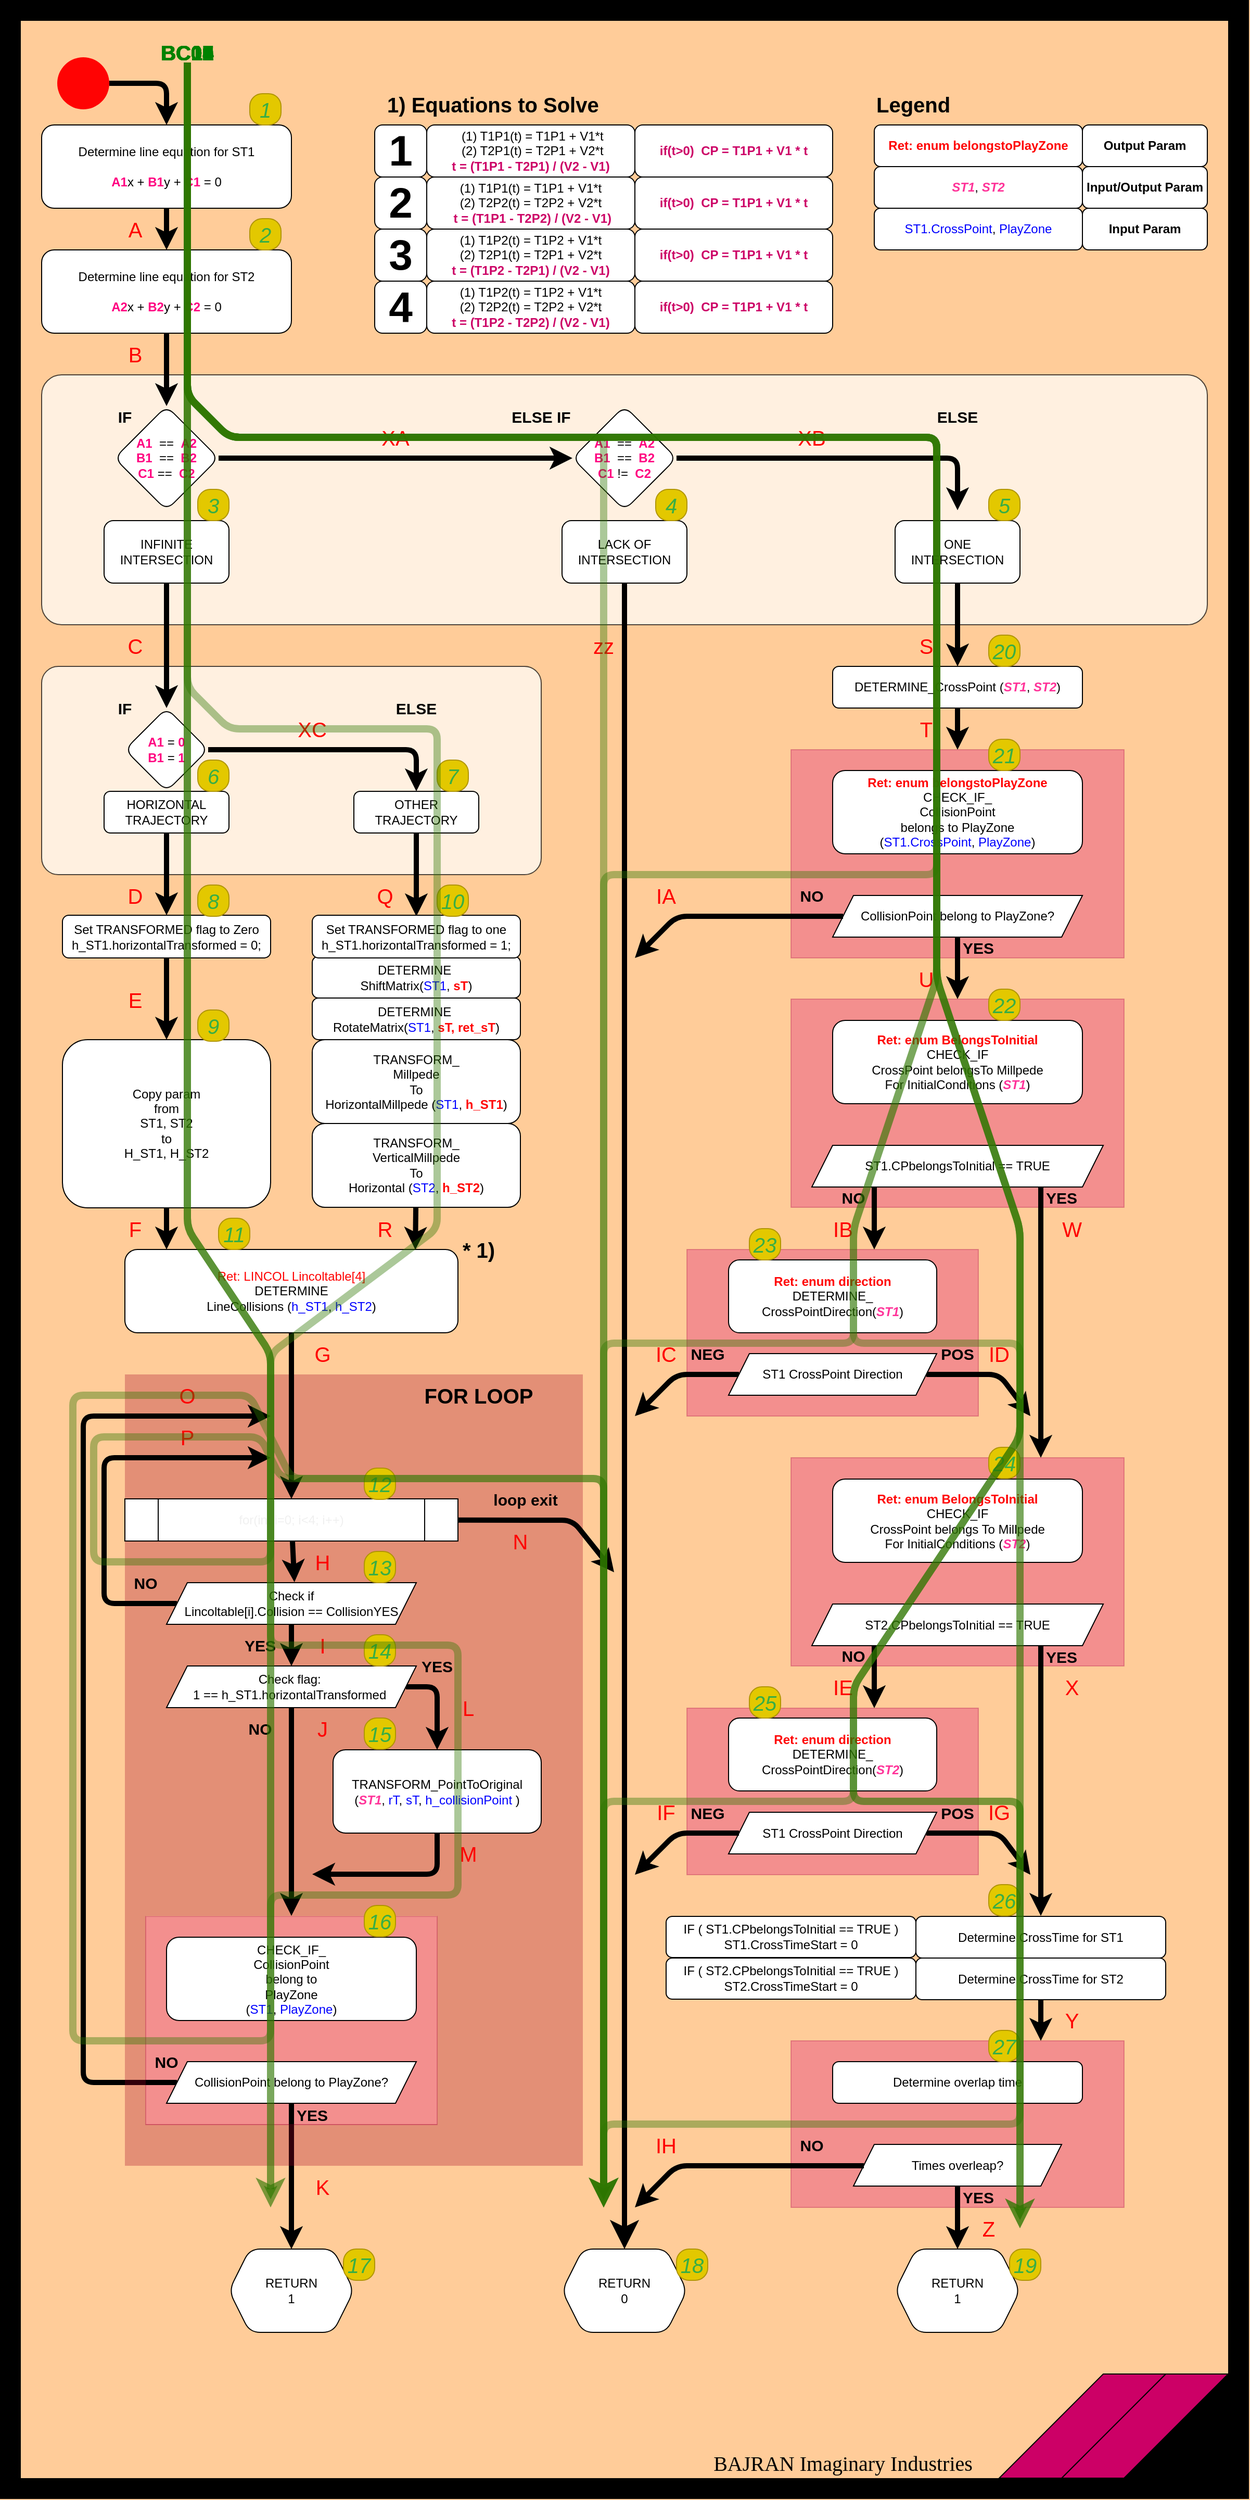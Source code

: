 <mxfile version="20.8.16" type="device" pages="2"><diagram id="TtyYQY3myPRflNrQ7pQ-" name="Page-1"><mxGraphModel dx="330" dy="1795" grid="1" gridSize="10" guides="1" tooltips="1" connect="1" arrows="1" fold="1" page="1" pageScale="1" pageWidth="1200" pageHeight="1600" background="#FFCC99" math="0" shadow="0"><root><mxCell id="0"/><mxCell id="1" style="locked=1;" parent="0"/><mxCell id="349" value="" style="rounded=0;whiteSpace=wrap;html=1;shadow=0;glass=0;opacity=30;fillColor=#a20025;fontColor=#ffffff;strokeColor=none;" parent="1" vertex="1"><mxGeometry x="120" y="-280" width="440" height="520" as="geometry"/></mxCell><mxCell id="228" value="" style="rounded=0;whiteSpace=wrap;html=1;shadow=0;glass=0;opacity=30;fillColor=#d80073;fontColor=#ffffff;strokeColor=#A50040;" parent="1" vertex="1"><mxGeometry x="660" y="-400" width="280" height="160" as="geometry"/></mxCell><mxCell id="227" value="" style="rounded=0;whiteSpace=wrap;html=1;shadow=0;glass=0;opacity=30;fillColor=#d80073;fontColor=#ffffff;strokeColor=#A50040;" parent="1" vertex="1"><mxGeometry x="760" y="-640.5" width="320" height="200" as="geometry"/></mxCell><mxCell id="s5gc1hXdaQw-yFFLc6-F-248" value="" style="rounded=0;whiteSpace=wrap;html=1;shadow=0;glass=0;opacity=30;fillColor=#d80073;fontColor=#ffffff;strokeColor=#A50040;" parent="1" vertex="1"><mxGeometry x="760" y="360" width="320" height="160" as="geometry"/></mxCell><mxCell id="s5gc1hXdaQw-yFFLc6-F-211" value="" style="rounded=0;whiteSpace=wrap;html=1;shadow=0;glass=0;opacity=30;fillColor=#d80073;fontColor=#ffffff;strokeColor=#A50040;" parent="1" vertex="1"><mxGeometry x="140" y="240.5" width="280" height="200" as="geometry"/></mxCell><mxCell id="s5gc1hXdaQw-yFFLc6-F-210" value="" style="rounded=0;whiteSpace=wrap;html=1;shadow=0;glass=0;opacity=30;fillColor=#d80073;fontColor=#ffffff;strokeColor=#A50040;" parent="1" vertex="1"><mxGeometry x="760" y="-880" width="320" height="200" as="geometry"/></mxCell><mxCell id="161" value="" style="rounded=1;whiteSpace=wrap;html=1;fontColor=#FF0080;opacity=70;strokeOpacity=100;fillOpacity=100;glass=0;sketch=0;shadow=0;arcSize=8;" parent="1" vertex="1"><mxGeometry x="40" y="-960" width="480" height="200" as="geometry"/></mxCell><mxCell id="160" value="" style="rounded=1;whiteSpace=wrap;html=1;fontColor=#FF0080;opacity=70;strokeOpacity=100;fillOpacity=100;glass=0;sketch=0;shadow=0;arcSize=8;" parent="1" vertex="1"><mxGeometry x="40" y="-1240" width="1120" height="240" as="geometry"/></mxCell><mxCell id="s5gc1hXdaQw-yFFLc6-F-341" style="edgeStyle=none;html=1;entryX=0.5;entryY=0;entryDx=0;entryDy=0;fontColor=#000000;startSize=6;endSize=6;targetPerimeterSpacing=0;strokeColor=default;strokeWidth=5;" parent="1" source="22" target="28" edge="1"><mxGeometry relative="1" as="geometry"/></mxCell><mxCell id="22" value="Determine line equation for ST1&lt;br&gt;&lt;br&gt;&lt;b&gt;&lt;font color=&quot;#ff0080&quot;&gt;A1&lt;/font&gt;&lt;/b&gt;x +&amp;nbsp;&lt;b&gt;&lt;font color=&quot;#ff0080&quot;&gt;B1&lt;/font&gt;&lt;/b&gt;y +&amp;nbsp;&lt;b&gt;&lt;font color=&quot;#ff0080&quot;&gt;C1&lt;/font&gt;&lt;/b&gt;&amp;nbsp;= 0" style="whiteSpace=wrap;html=1;rounded=1;" parent="1" vertex="1"><mxGeometry x="40" y="-1480" width="240" height="80" as="geometry"/></mxCell><mxCell id="391" style="edgeStyle=none;html=1;entryX=1;entryY=0.25;entryDx=0;entryDy=0;startSize=6;endSize=6;strokeWidth=5;" parent="1" source="28" target="163" edge="1"><mxGeometry relative="1" as="geometry"/></mxCell><mxCell id="28" value="Determine line equation for ST2&lt;br&gt;&lt;br&gt;&lt;b&gt;&lt;font color=&quot;#ff0080&quot;&gt;A2&lt;/font&gt;&lt;/b&gt;x + &lt;b&gt;&lt;font color=&quot;#ff0080&quot;&gt;B2&lt;/font&gt;&lt;/b&gt;y + &lt;b&gt;&lt;font color=&quot;#ff0080&quot;&gt;C2&lt;/font&gt;&lt;/b&gt; = 0" style="whiteSpace=wrap;html=1;rounded=1;" parent="1" vertex="1"><mxGeometry x="40" y="-1360" width="240" height="80" as="geometry"/></mxCell><mxCell id="s5gc1hXdaQw-yFFLc6-F-373" style="edgeStyle=none;html=1;entryX=0.5;entryY=0;entryDx=0;entryDy=0;fontColor=#000000;startSize=12;endSize=6;targetPerimeterSpacing=0;strokeColor=default;strokeWidth=5;" parent="1" source="34" target="s5gc1hXdaQw-yFFLc6-F-210" edge="1"><mxGeometry relative="1" as="geometry"/></mxCell><mxCell id="34" value="DETERMINE_CrossPoint (&lt;b&gt;&lt;font color=&quot;#ff3399&quot;&gt;&lt;i&gt;ST1&lt;/i&gt;&lt;/font&gt;&lt;/b&gt;,&lt;b&gt;&lt;i style=&quot;color: rgb(255 , 51 , 153)&quot;&gt;&amp;nbsp;&lt;/i&gt;&lt;font color=&quot;#ff3399&quot;&gt;&lt;i&gt;ST2&lt;/i&gt;&lt;/font&gt;&lt;/b&gt;)" style="whiteSpace=wrap;html=1;rounded=1;" parent="1" vertex="1"><mxGeometry x="800" y="-960" width="240" height="40" as="geometry"/></mxCell><mxCell id="35" value="Determine CrossTime for ST1" style="whiteSpace=wrap;html=1;rounded=1;" parent="1" vertex="1"><mxGeometry x="880" y="240.5" width="240" height="40" as="geometry"/></mxCell><mxCell id="369" style="edgeStyle=none;html=1;entryX=0.75;entryY=0;entryDx=0;entryDy=0;fontColor=#FF3399;strokeWidth=5;" parent="1" source="36" target="s5gc1hXdaQw-yFFLc6-F-248" edge="1"><mxGeometry relative="1" as="geometry"/></mxCell><mxCell id="36" value="Determine CrossTime for ST2" style="whiteSpace=wrap;html=1;rounded=1;" parent="1" vertex="1"><mxGeometry x="880" y="280.5" width="240" height="40" as="geometry"/></mxCell><mxCell id="41" value="Determine overlap time" style="whiteSpace=wrap;html=1;rounded=1;" parent="1" vertex="1"><mxGeometry x="800" y="380" width="240" height="40" as="geometry"/></mxCell><mxCell id="53" value="RETURN&lt;br&gt;0" style="shape=hexagon;perimeter=hexagonPerimeter2;whiteSpace=wrap;html=1;fixedSize=1;rounded=1;" parent="1" vertex="1"><mxGeometry x="540" y="560" width="120" height="80" as="geometry"/></mxCell><mxCell id="54" value="RETURN&lt;br&gt;1" style="shape=hexagon;perimeter=hexagonPerimeter2;whiteSpace=wrap;html=1;fixedSize=1;rounded=1;" parent="1" vertex="1"><mxGeometry x="860" y="560" width="120" height="80" as="geometry"/></mxCell><mxCell id="68" value="&lt;div style=&quot;color: rgb(214 , 222 , 235) ; background-color: rgb(1 , 22 , 39) ; font-family: &amp;#34;consolas&amp;#34; , &amp;#34;courier new&amp;#34; , monospace ; font-size: 14px ; line-height: 19px&quot;&gt;&lt;/div&gt;&lt;b&gt;&lt;font color=&quot;#ff0303&quot;&gt;Ret: enum direction&lt;/font&gt;&lt;/b&gt;&lt;br&gt;DETERMINE_&lt;br&gt;CrossPointDirection(&lt;b&gt;&lt;font color=&quot;#ff3399&quot;&gt;&lt;i&gt;ST1&lt;/i&gt;&lt;/font&gt;&lt;/b&gt;)" style="whiteSpace=wrap;html=1;rounded=1;fillColor=default;" parent="1" vertex="1"><mxGeometry x="700" y="-390" width="200" height="70" as="geometry"/></mxCell><mxCell id="225" style="edgeStyle=none;html=1;strokeWidth=5;" parent="1" source="69" edge="1"><mxGeometry relative="1" as="geometry"><mxPoint x="610" y="-240" as="targetPoint"/><Array as="points"><mxPoint x="650" y="-280"/></Array></mxGeometry></mxCell><mxCell id="226" style="edgeStyle=none;html=1;strokeWidth=5;" parent="1" source="69" edge="1"><mxGeometry relative="1" as="geometry"><mxPoint x="990" y="-240" as="targetPoint"/><Array as="points"><mxPoint x="960" y="-280"/></Array></mxGeometry></mxCell><mxCell id="69" value="ST1 CrossPoint Direction" style="shape=parallelogram;perimeter=parallelogramPerimeter;whiteSpace=wrap;html=1;fixedSize=1;rounded=0;" parent="1" vertex="1"><mxGeometry x="700" y="-300" width="200" height="40" as="geometry"/></mxCell><mxCell id="267" value="" style="edgeStyle=none;html=1;fontSize=15;strokeWidth=5;" parent="1" source="73" target="54" edge="1"><mxGeometry relative="1" as="geometry"/></mxCell><mxCell id="73" value="Times overleap?" style="shape=parallelogram;perimeter=parallelogramPerimeter;whiteSpace=wrap;html=1;fixedSize=1;rounded=0;size=20;" parent="1" vertex="1"><mxGeometry x="820" y="459.5" width="200" height="40" as="geometry"/></mxCell><mxCell id="169" style="edgeStyle=none;html=1;entryX=0;entryY=0.5;entryDx=0;entryDy=0;fontSize=15;strokeWidth=5;" parent="1" source="119" target="120" edge="1"><mxGeometry relative="1" as="geometry"/></mxCell><mxCell id="119" value="&lt;b&gt;&lt;font color=&quot;#ff0080&quot;&gt;A1&amp;nbsp;&amp;nbsp;&lt;/font&gt;&lt;/b&gt;==&amp;nbsp;&lt;b&gt;&lt;font color=&quot;#ff0080&quot;&gt;&amp;nbsp;A2&lt;br&gt;B1&amp;nbsp;&amp;nbsp;&lt;/font&gt;&lt;/b&gt;==&amp;nbsp;&lt;b&gt;&lt;font color=&quot;#ff0080&quot;&gt;&amp;nbsp;B2&lt;br&gt;C1&amp;nbsp;&lt;/font&gt;&lt;/b&gt;==&amp;nbsp;&lt;b&gt;&lt;font color=&quot;#ff0080&quot;&gt;&amp;nbsp;C2&lt;/font&gt;&lt;/b&gt;" style="shape=rhombus;perimeter=trapezoidPerimeter;whiteSpace=wrap;html=1;fixedSize=1;size=-40;&#10;rounded=1;rounded=1;" parent="1" vertex="1"><mxGeometry x="110" y="-1210" width="100" height="100" as="geometry"/></mxCell><mxCell id="170" style="edgeStyle=none;html=1;fontSize=15;strokeWidth=5;" parent="1" source="120" edge="1"><mxGeometry relative="1" as="geometry"><mxPoint x="920" y="-1110" as="targetPoint"/><Array as="points"><mxPoint x="920" y="-1160"/></Array></mxGeometry></mxCell><mxCell id="120" value="&lt;b&gt;&lt;font color=&quot;#ff0080&quot;&gt;A1&amp;nbsp;&amp;nbsp;&lt;/font&gt;&lt;/b&gt;==&amp;nbsp;&lt;b&gt;&lt;font color=&quot;#ff0080&quot;&gt;&amp;nbsp;A2&lt;br&gt;B1&amp;nbsp;&amp;nbsp;&lt;/font&gt;&lt;/b&gt;==&amp;nbsp;&lt;b&gt;&lt;font color=&quot;#ff0080&quot;&gt;&amp;nbsp;B2&lt;br&gt;C1 &lt;/font&gt;&lt;/b&gt;!=&amp;nbsp;&lt;b&gt;&lt;font color=&quot;#ff0080&quot;&gt;&amp;nbsp;C2&lt;/font&gt;&lt;/b&gt;" style="shape=rhombus;rounded=1;whiteSpace=wrap;html=1;fixedSize=1;" parent="1" vertex="1"><mxGeometry x="550" y="-1210" width="100" height="100" as="geometry"/></mxCell><mxCell id="330" style="edgeStyle=none;html=1;fontColor=#0000FF;startSize=6;strokeWidth=5;entryX=0.25;entryY=0.2;entryDx=0;entryDy=0;entryPerimeter=0;" parent="1" source="122" target="161" edge="1"><mxGeometry relative="1" as="geometry"><mxPoint x="220" y="-940" as="targetPoint"/><Array as="points"><mxPoint x="160" y="-960"/></Array></mxGeometry></mxCell><mxCell id="122" value="INFINITE INTERSECTION" style="rounded=1;whiteSpace=wrap;html=1;" parent="1" vertex="1"><mxGeometry x="100" y="-1100" width="120" height="60" as="geometry"/></mxCell><mxCell id="s5gc1hXdaQw-yFFLc6-F-222" style="edgeStyle=none;html=1;entryX=0.5;entryY=0;entryDx=0;entryDy=0;strokeWidth=5;" parent="1" source="123" target="34" edge="1"><mxGeometry relative="1" as="geometry"/></mxCell><mxCell id="123" value="ONE INTERSECTION" style="rounded=1;whiteSpace=wrap;html=1;" parent="1" vertex="1"><mxGeometry x="860" y="-1100" width="120" height="60" as="geometry"/></mxCell><mxCell id="s5gc1hXdaQw-yFFLc6-F-225" style="edgeStyle=none;html=1;entryX=0.5;entryY=0;entryDx=0;entryDy=0;strokeColor=default;targetPerimeterSpacing=0;endSize=12;startSize=12;strokeWidth=5;" parent="1" source="124" target="53" edge="1"><mxGeometry relative="1" as="geometry"><mxPoint x="600" y="360" as="targetPoint"/></mxGeometry></mxCell><mxCell id="124" value="LACK OF INTERSECTION" style="rounded=1;whiteSpace=wrap;html=1;" parent="1" vertex="1"><mxGeometry x="540" y="-1100" width="120" height="60" as="geometry"/></mxCell><mxCell id="323" value="" style="edgeStyle=none;html=1;fontColor=#0000FF;startSize=6;strokeWidth=5;" parent="1" source="138" edge="1"><mxGeometry relative="1" as="geometry"><mxPoint x="400" y="-720" as="targetPoint"/></mxGeometry></mxCell><mxCell id="138" value="OTHER TRAJECTORY" style="shape=rectangular;perimeter=hexagonPerimeter2;whiteSpace=wrap;html=1;fixedSize=1;sketch=0;rounded=1;" parent="1" vertex="1"><mxGeometry x="340" y="-840" width="120" height="40" as="geometry"/></mxCell><mxCell id="s5gc1hXdaQw-yFFLc6-F-362" value="" style="edgeStyle=none;html=1;fontColor=#000000;startSize=6;endSize=6;targetPerimeterSpacing=0;strokeColor=default;strokeWidth=5;entryX=0.5;entryY=0;entryDx=0;entryDy=0;" parent="1" target="138" edge="1"><mxGeometry relative="1" as="geometry"><mxPoint x="200" y="-880" as="sourcePoint"/><mxPoint x="400" y="-880" as="targetPoint"/><Array as="points"><mxPoint x="400" y="-880"/></Array></mxGeometry></mxCell><mxCell id="163" value="&lt;b&gt;&lt;font style=&quot;font-size: 15px&quot;&gt;IF&lt;/font&gt;&lt;/b&gt;" style="text;html=1;strokeColor=none;fillColor=none;align=center;verticalAlign=middle;whiteSpace=wrap;rounded=0;" parent="1" vertex="1"><mxGeometry x="80" y="-1220" width="80" height="40" as="geometry"/></mxCell><mxCell id="164" value="&lt;b&gt;&lt;font style=&quot;font-size: 15px&quot;&gt;ELSE IF&lt;/font&gt;&lt;/b&gt;" style="text;html=1;strokeColor=none;fillColor=none;align=center;verticalAlign=middle;whiteSpace=wrap;rounded=0;" parent="1" vertex="1"><mxGeometry x="480" y="-1220" width="80" height="40" as="geometry"/></mxCell><mxCell id="165" value="&lt;span style=&quot;font-size: 15px&quot;&gt;&lt;b&gt;ELSE&lt;/b&gt;&lt;/span&gt;" style="text;html=1;strokeColor=none;fillColor=none;align=center;verticalAlign=middle;whiteSpace=wrap;rounded=0;" parent="1" vertex="1"><mxGeometry x="880" y="-1220" width="80" height="40" as="geometry"/></mxCell><mxCell id="173" value="&lt;b&gt;&lt;font style=&quot;font-size: 15px&quot;&gt;IF&lt;/font&gt;&lt;/b&gt;" style="text;html=1;strokeColor=none;fillColor=none;align=center;verticalAlign=middle;whiteSpace=wrap;rounded=0;" parent="1" vertex="1"><mxGeometry x="80" y="-940" width="80" height="40" as="geometry"/></mxCell><mxCell id="186" value="CHECK_IF_&lt;br&gt;CollisionPoint&lt;br&gt;belong to&lt;br&gt;PlayZone&lt;br&gt;(&lt;font color=&quot;#0000ff&quot;&gt;ST1&lt;/font&gt;, &lt;font color=&quot;#0000ff&quot;&gt;PlayZone&lt;/font&gt;)" style="whiteSpace=wrap;html=1;rounded=1;" parent="1" vertex="1"><mxGeometry x="160" y="260.5" width="240" height="80" as="geometry"/></mxCell><mxCell id="317" style="edgeStyle=none;html=1;fontColor=#0000FF;startSize=6;strokeWidth=5;" parent="1" source="188" edge="1"><mxGeometry relative="1" as="geometry"><mxPoint x="260" y="-240" as="targetPoint"/><Array as="points"><mxPoint x="80" y="400"/><mxPoint x="80" y="-240"/></Array></mxGeometry></mxCell><mxCell id="475" value="" style="edgeStyle=none;html=1;entryX=0.5;entryY=0;entryDx=0;entryDy=0;strokeWidth=5;" parent="1" source="188" target="189" edge="1"><mxGeometry relative="1" as="geometry"/></mxCell><mxCell id="188" value="CollisionPoint belong to PlayZone?" style="shape=parallelogram;perimeter=parallelogramPerimeter;whiteSpace=wrap;html=1;fixedSize=1;" parent="1" vertex="1"><mxGeometry x="160" y="380" width="240" height="40" as="geometry"/></mxCell><mxCell id="189" value="RETURN&lt;br&gt;1" style="shape=hexagon;perimeter=hexagonPerimeter2;whiteSpace=wrap;html=1;fixedSize=1;rounded=1;" parent="1" vertex="1"><mxGeometry x="220" y="560" width="120" height="80" as="geometry"/></mxCell><mxCell id="195" value="TRANSFORM_&lt;br&gt;Millpede&lt;br&gt;To&lt;br&gt;HorizontalMillpede (&lt;font color=&quot;#0000ff&quot;&gt;ST1&lt;/font&gt;, &lt;b&gt;&lt;font color=&quot;#ff0303&quot;&gt;h_ST1&lt;/font&gt;&lt;/b&gt;)" style="whiteSpace=wrap;html=1;rounded=1;" parent="1" vertex="1"><mxGeometry x="300" y="-601.5" width="200" height="80.5" as="geometry"/></mxCell><mxCell id="197" value="DETERMINE&amp;nbsp;&lt;br&gt;ShiftMatrix(&lt;font color=&quot;#0000ff&quot;&gt;ST1&lt;/font&gt;, &lt;b&gt;&lt;font color=&quot;#ff0303&quot;&gt;sT&lt;/font&gt;&lt;/b&gt;)" style="whiteSpace=wrap;html=1;rounded=1;verticalAlign=middle;" parent="1" vertex="1"><mxGeometry x="300" y="-681.5" width="200" height="40" as="geometry"/></mxCell><mxCell id="359" value="" style="edgeStyle=none;html=1;startSize=6;strokeWidth=5;entryX=0.872;entryY=0.003;entryDx=0;entryDy=0;entryPerimeter=0;" parent="1" source="200" target="282" edge="1"><mxGeometry relative="1" as="geometry"><mxPoint x="400" y="-410" as="targetPoint"/></mxGeometry></mxCell><mxCell id="200" value="TRANSFORM_&lt;br&gt;VerticalMillpede&lt;br&gt;To&lt;br&gt;Horizontal (&lt;font color=&quot;#0000ff&quot;&gt;ST2&lt;/font&gt;,&amp;nbsp;&lt;b&gt;&lt;font color=&quot;#ff0303&quot;&gt;h_ST2&lt;/font&gt;&lt;/b&gt;)" style="whiteSpace=wrap;html=1;rounded=1;" parent="1" vertex="1"><mxGeometry x="300" y="-521" width="200" height="80.5" as="geometry"/></mxCell><mxCell id="205" value="&lt;font color=&quot;#ff0303&quot;&gt;&lt;b&gt;Ret: enum belongstoPlayZone &lt;br&gt;&lt;/b&gt;&lt;/font&gt;CHECK_IF_&lt;br&gt;CollisionPoint&lt;br&gt;belongs to PlayZone&lt;br&gt;(&lt;font color=&quot;#0000ff&quot;&gt;ST1.CrossPoint&lt;/font&gt;,&lt;font color=&quot;#0000ff&quot;&gt;&amp;nbsp;PlayZone&lt;/font&gt;)" style="whiteSpace=wrap;html=1;rounded=1;" parent="1" vertex="1"><mxGeometry x="800" y="-860" width="240" height="80" as="geometry"/></mxCell><mxCell id="238" style="edgeStyle=none;html=1;entryX=0.5;entryY=0;entryDx=0;entryDy=0;fontSize=15;strokeWidth=5;" parent="1" source="206" target="227" edge="1"><mxGeometry relative="1" as="geometry"/></mxCell><mxCell id="206" value="CollisionPoint belong to PlayZone?" style="shape=parallelogram;perimeter=parallelogramPerimeter;whiteSpace=wrap;html=1;fixedSize=1;" parent="1" vertex="1"><mxGeometry x="800" y="-740" width="240" height="40" as="geometry"/></mxCell><mxCell id="s5gc1hXdaQw-yFFLc6-F-244" value="&lt;b&gt;&lt;font style=&quot;font-size: 15px&quot;&gt;ELSE&lt;/font&gt;&lt;/b&gt;" style="text;html=1;strokeColor=none;fillColor=none;align=center;verticalAlign=middle;whiteSpace=wrap;rounded=0;" parent="1" vertex="1"><mxGeometry x="360" y="-940" width="80" height="40" as="geometry"/></mxCell><mxCell id="s5gc1hXdaQw-yFFLc6-F-325" value="&lt;b&gt;&lt;font style=&quot;font-size: 41px&quot;&gt;1&lt;/font&gt;&lt;/b&gt;" style="whiteSpace=wrap;html=1;rounded=1;" parent="1" vertex="1"><mxGeometry x="360" y="-1480" width="50" height="50" as="geometry"/></mxCell><mxCell id="s5gc1hXdaQw-yFFLc6-F-327" value="&lt;div&gt;&amp;nbsp;(1) T1P1(t) = T1P1 + V1*t&lt;/div&gt;&lt;div&gt;&amp;nbsp;(2) T2P1(t) = T2P1 + V2*t&lt;/div&gt;&lt;font color=&quot;#cc0066&quot;&gt;&lt;b&gt;t = (T1P1 - T2P1) / (V2 - V1)&lt;/b&gt;&lt;/font&gt;" style="whiteSpace=wrap;html=1;rounded=1;" parent="1" vertex="1"><mxGeometry x="410" y="-1480" width="200" height="50" as="geometry"/></mxCell><mxCell id="s5gc1hXdaQw-yFFLc6-F-339" style="edgeStyle=none;html=1;strokeWidth=5;exitX=0;exitY=0.5;exitDx=0;exitDy=0;" parent="1" edge="1"><mxGeometry relative="1" as="geometry"><mxPoint x="610" y="520" as="targetPoint"/><mxPoint x="830" y="480" as="sourcePoint"/><Array as="points"><mxPoint x="650" y="480"/></Array></mxGeometry></mxCell><mxCell id="s5gc1hXdaQw-yFFLc6-F-374" value="" style="rounded=0;whiteSpace=wrap;html=1;shadow=0;glass=0;labelBackgroundColor=none;labelBorderColor=none;fontColor=#ffffff;fillColor=#000000;strokeColor=none;" parent="1" vertex="1"><mxGeometry y="-1600" width="1200" height="20" as="geometry"/></mxCell><mxCell id="s5gc1hXdaQw-yFFLc6-F-375" value="" style="rounded=0;whiteSpace=wrap;html=1;shadow=0;glass=0;labelBackgroundColor=none;labelBorderColor=none;fontColor=#ffffff;fillColor=#000000;strokeColor=none;" parent="1" vertex="1"><mxGeometry y="-1580" width="20" height="2380" as="geometry"/></mxCell><mxCell id="s5gc1hXdaQw-yFFLc6-F-376" value="" style="rounded=0;whiteSpace=wrap;html=1;shadow=0;glass=0;labelBackgroundColor=none;labelBorderColor=none;fontColor=#ffffff;fillColor=#000000;strokeColor=none;" parent="1" vertex="1"><mxGeometry x="20" y="780" width="1160" height="20" as="geometry"/></mxCell><mxCell id="s5gc1hXdaQw-yFFLc6-F-377" value="" style="rounded=0;whiteSpace=wrap;html=1;shadow=0;glass=0;labelBackgroundColor=none;labelBorderColor=none;fontColor=#ffffff;fillColor=#000000;strokeColor=none;" parent="1" vertex="1"><mxGeometry x="1180" y="-1580" width="20" height="2380" as="geometry"/></mxCell><mxCell id="332" style="edgeStyle=none;html=1;fontColor=#0000FF;startSize=6;strokeWidth=5;entryX=0.5;entryY=0;entryDx=0;entryDy=0;" parent="1" source="s5gc1hXdaQw-yFFLc6-F-378" target="22" edge="1"><mxGeometry relative="1" as="geometry"><mxPoint x="280" y="-1520" as="targetPoint"/><Array as="points"><mxPoint x="160" y="-1520"/></Array></mxGeometry></mxCell><mxCell id="s5gc1hXdaQw-yFFLc6-F-378" value="" style="ellipse;fillColor=#FF0303;strokeColor=none;shadow=0;glass=0;labelBackgroundColor=none;labelBorderColor=none;fontColor=#000000;html=1;" parent="1" vertex="1"><mxGeometry x="55" y="-1545" width="50" height="50" as="geometry"/></mxCell><mxCell id="s5gc1hXdaQw-yFFLc6-F-381" value="&lt;div&gt;(1) T1P1(t) = T1P1 + V1*t&lt;/div&gt;&lt;div&gt;(2) T2P2(t) = T2P2 + V2*t&lt;/div&gt;&lt;b&gt;&lt;font color=&quot;#cc0066&quot;&gt;&amp;nbsp;t = (T1P1 - T2P2) / (V2 - V1)&lt;/font&gt;&lt;/b&gt;" style="whiteSpace=wrap;html=1;rounded=1;" parent="1" vertex="1"><mxGeometry x="410" y="-1430" width="200" height="50" as="geometry"/></mxCell><mxCell id="s5gc1hXdaQw-yFFLc6-F-382" value="&lt;div&gt;(1) T1P2(t) = T1P2 + V1*t&lt;/div&gt;&lt;div&gt;(2) T2P1(t) = T2P1 + V2*t&lt;/div&gt;&lt;font color=&quot;#cc0066&quot;&gt;&lt;b&gt;t = (T1P2 - T2P1) / (V2 - V1)&lt;/b&gt;&lt;/font&gt;" style="whiteSpace=wrap;html=1;rounded=1;" parent="1" vertex="1"><mxGeometry x="410" y="-1380" width="200" height="50" as="geometry"/></mxCell><mxCell id="s5gc1hXdaQw-yFFLc6-F-384" value="&lt;b&gt;&lt;font style=&quot;font-size: 41px&quot;&gt;2&lt;/font&gt;&lt;/b&gt;" style="whiteSpace=wrap;html=1;rounded=1;" parent="1" vertex="1"><mxGeometry x="360" y="-1430" width="50" height="50" as="geometry"/></mxCell><mxCell id="s5gc1hXdaQw-yFFLc6-F-385" value="&lt;font face=&quot;helvetica&quot;&gt;&lt;span style=&quot;font-size: 41px&quot;&gt;&lt;b&gt;3&lt;/b&gt;&lt;/span&gt;&lt;/font&gt;" style="whiteSpace=wrap;html=1;rounded=1;" parent="1" vertex="1"><mxGeometry x="360" y="-1380" width="50" height="50" as="geometry"/></mxCell><mxCell id="s5gc1hXdaQw-yFFLc6-F-386" value="&lt;span style=&quot;font-size: 41px&quot;&gt;&lt;b&gt;4&lt;/b&gt;&lt;/span&gt;" style="whiteSpace=wrap;html=1;rounded=1;" parent="1" vertex="1"><mxGeometry x="360" y="-1330" width="50" height="50" as="geometry"/></mxCell><mxCell id="219" value="&lt;b&gt;&lt;font color=&quot;#ff0303&quot;&gt;Ret: enum BelongsToInitial&lt;/font&gt;&lt;/b&gt;&lt;br&gt;CHECK_IF&lt;br&gt;CrossPoint belongsTo Millpede&lt;br&gt;For InitialConditions (&lt;b&gt;&lt;i&gt;&lt;font color=&quot;#ff3399&quot;&gt;ST1&lt;/font&gt;&lt;/i&gt;&lt;/b&gt;)" style="whiteSpace=wrap;html=1;rounded=1;" parent="1" vertex="1"><mxGeometry x="800" y="-620" width="240" height="80" as="geometry"/></mxCell><mxCell id="236" style="edgeStyle=none;html=1;fontSize=15;strokeWidth=5;entryX=0.75;entryY=0;entryDx=0;entryDy=0;" parent="1" target="245" edge="1"><mxGeometry relative="1" as="geometry"><mxPoint x="1000" y="-180" as="targetPoint"/><mxPoint x="1000" y="-460" as="sourcePoint"/></mxGeometry></mxCell><mxCell id="222" value="ST1.CPbelongsToInitial == TRUE" style="shape=parallelogram;perimeter=parallelogramPerimeter;whiteSpace=wrap;html=1;fixedSize=1;" parent="1" vertex="1"><mxGeometry x="780" y="-500" width="280" height="40" as="geometry"/></mxCell><mxCell id="229" value="&lt;b&gt;&lt;font style=&quot;font-size: 15px&quot;&gt;POS&lt;/font&gt;&lt;/b&gt;" style="text;html=1;strokeColor=none;fillColor=none;align=center;verticalAlign=middle;whiteSpace=wrap;rounded=0;shadow=0;glass=0;labelBackgroundColor=none;labelBorderColor=none;opacity=30;" parent="1" vertex="1"><mxGeometry x="900" y="-310" width="40" height="20" as="geometry"/></mxCell><mxCell id="230" value="&lt;b&gt;&lt;font style=&quot;font-size: 15px&quot;&gt;NEG&lt;/font&gt;&lt;/b&gt;" style="text;html=1;strokeColor=none;fillColor=none;align=center;verticalAlign=middle;whiteSpace=wrap;rounded=0;shadow=0;glass=0;labelBackgroundColor=none;labelBorderColor=none;opacity=30;" parent="1" vertex="1"><mxGeometry x="660" y="-310" width="40" height="20" as="geometry"/></mxCell><mxCell id="237" style="edgeStyle=none;html=1;fontSize=15;strokeWidth=5;" parent="1" edge="1"><mxGeometry relative="1" as="geometry"><mxPoint x="840" y="-400" as="targetPoint"/><mxPoint x="840" y="-460" as="sourcePoint"/></mxGeometry></mxCell><mxCell id="243" style="edgeStyle=none;html=1;strokeWidth=5;exitX=0;exitY=0.5;exitDx=0;exitDy=0;" parent="1" source="206" edge="1"><mxGeometry relative="1" as="geometry"><mxPoint x="610" y="-680" as="targetPoint"/><mxPoint x="800" y="-719.5" as="sourcePoint"/><Array as="points"><mxPoint x="650" y="-720"/></Array></mxGeometry></mxCell><mxCell id="244" value="" style="rounded=0;whiteSpace=wrap;html=1;shadow=0;glass=0;opacity=30;fillColor=#d80073;fontColor=#ffffff;strokeColor=#A50040;" parent="1" vertex="1"><mxGeometry x="660" y="40.5" width="280" height="160" as="geometry"/></mxCell><mxCell id="245" value="" style="rounded=0;whiteSpace=wrap;html=1;shadow=0;glass=0;opacity=30;fillColor=#d80073;fontColor=#ffffff;strokeColor=#A50040;" parent="1" vertex="1"><mxGeometry x="760" y="-200" width="320" height="200" as="geometry"/></mxCell><mxCell id="246" value="&lt;b&gt;&lt;font color=&quot;#ff0303&quot;&gt;Ret: enum direction&lt;/font&gt;&lt;/b&gt;&lt;br&gt;DETERMINE_&lt;br&gt;CrossPointDirection(&lt;font color=&quot;#ff3399&quot;&gt;&lt;b&gt;&lt;i&gt;ST2&lt;/i&gt;&lt;/b&gt;&lt;/font&gt;)" style="whiteSpace=wrap;html=1;rounded=1;fillColor=default;" parent="1" vertex="1"><mxGeometry x="700" y="50" width="200" height="70" as="geometry"/></mxCell><mxCell id="247" style="edgeStyle=none;html=1;strokeWidth=5;" parent="1" source="248" edge="1"><mxGeometry relative="1" as="geometry"><mxPoint x="990" y="200.5" as="targetPoint"/><Array as="points"><mxPoint x="960" y="160.5"/></Array></mxGeometry></mxCell><mxCell id="248" value="ST1 CrossPoint Direction" style="shape=parallelogram;perimeter=parallelogramPerimeter;whiteSpace=wrap;html=1;fixedSize=1;rounded=0;" parent="1" vertex="1"><mxGeometry x="700" y="140.5" width="200" height="40" as="geometry"/></mxCell><mxCell id="249" value="&lt;b&gt;&lt;font color=&quot;#ff0303&quot;&gt;Ret: enum BelongsToInitial&lt;/font&gt;&lt;/b&gt;&lt;br&gt;CHECK_IF&lt;br&gt;CrossPoint belongs To Millpede&lt;br&gt;For InitialConditions (&lt;b&gt;&lt;i&gt;&lt;font color=&quot;#ff3399&quot;&gt;ST2&lt;/font&gt;&lt;/i&gt;&lt;/b&gt;)" style="whiteSpace=wrap;html=1;rounded=1;" parent="1" vertex="1"><mxGeometry x="800" y="-179.5" width="240" height="80" as="geometry"/></mxCell><mxCell id="250" style="edgeStyle=none;html=1;fontSize=15;strokeWidth=5;" parent="1" edge="1"><mxGeometry relative="1" as="geometry"><mxPoint x="1000" y="240" as="targetPoint"/><mxPoint x="1000" y="-19.5" as="sourcePoint"/></mxGeometry></mxCell><mxCell id="251" value="ST2.CPbelongsToInitial == TRUE" style="shape=parallelogram;perimeter=parallelogramPerimeter;whiteSpace=wrap;html=1;fixedSize=1;" parent="1" vertex="1"><mxGeometry x="780" y="-59.5" width="280" height="40" as="geometry"/></mxCell><mxCell id="252" value="&lt;b&gt;&lt;font style=&quot;font-size: 15px&quot;&gt;POS&lt;/font&gt;&lt;/b&gt;" style="text;html=1;strokeColor=none;fillColor=none;align=center;verticalAlign=middle;whiteSpace=wrap;rounded=0;shadow=0;glass=0;labelBackgroundColor=none;labelBorderColor=none;opacity=30;" parent="1" vertex="1"><mxGeometry x="900" y="130.5" width="40" height="20" as="geometry"/></mxCell><mxCell id="253" value="&lt;b&gt;&lt;font style=&quot;font-size: 15px&quot;&gt;NEG&lt;/font&gt;&lt;/b&gt;" style="text;html=1;strokeColor=none;fillColor=none;align=center;verticalAlign=middle;whiteSpace=wrap;rounded=0;shadow=0;glass=0;labelBackgroundColor=none;labelBorderColor=none;opacity=30;" parent="1" vertex="1"><mxGeometry x="660" y="130.5" width="40" height="20" as="geometry"/></mxCell><mxCell id="254" style="edgeStyle=none;html=1;fontSize=15;strokeWidth=5;" parent="1" edge="1"><mxGeometry relative="1" as="geometry"><mxPoint x="840" y="40.5" as="targetPoint"/><mxPoint x="840" y="-19.5" as="sourcePoint"/></mxGeometry></mxCell><mxCell id="270" value="" style="shape=manualInput;whiteSpace=wrap;html=1;fontSize=15;size=100;strokeColor=#000000;fillColor=#000000;" parent="1" vertex="1"><mxGeometry x="1080" y="680" width="100" height="100" as="geometry"/></mxCell><mxCell id="271" value="" style="shape=parallelogram;perimeter=parallelogramPerimeter;whiteSpace=wrap;html=1;fixedSize=1;fontSize=15;strokeColor=#000000;fillColor=#CC0066;size=100;" parent="1" vertex="1"><mxGeometry x="1020" y="680" width="160" height="100" as="geometry"/></mxCell><mxCell id="272" value="" style="shape=parallelogram;perimeter=parallelogramPerimeter;whiteSpace=wrap;html=1;fixedSize=1;fontSize=15;strokeColor=#000000;fillColor=#CC0066;size=100;" parent="1" vertex="1"><mxGeometry x="960" y="680" width="160" height="100" as="geometry"/></mxCell><mxCell id="ZxoUMGsSaWzIc4_i8Jkm-274" style="edgeStyle=none;html=1;strokeWidth=5;" parent="1" edge="1"><mxGeometry relative="1" as="geometry"><mxPoint x="610" y="200.5" as="targetPoint"/><Array as="points"><mxPoint x="650" y="160.5"/></Array><mxPoint x="710" y="160.5" as="sourcePoint"/></mxGeometry></mxCell><mxCell id="ZxoUMGsSaWzIc4_i8Jkm-275" value="&lt;b&gt;&lt;font style=&quot;font-size: 15px&quot;&gt;NO&lt;/font&gt;&lt;/b&gt;" style="text;html=1;strokeColor=none;fillColor=none;align=center;verticalAlign=middle;whiteSpace=wrap;rounded=0;shadow=0;glass=0;labelBackgroundColor=none;labelBorderColor=none;opacity=30;" parent="1" vertex="1"><mxGeometry x="760" y="-750" width="40" height="20" as="geometry"/></mxCell><mxCell id="276" value="&lt;font color=&quot;#ff0080&quot;&gt;&lt;b&gt;A1&amp;nbsp;&lt;/b&gt;&lt;/font&gt;=&lt;font color=&quot;#ff0080&quot;&gt;&lt;b&gt;&amp;nbsp;0&lt;/b&gt;&lt;br&gt;&lt;b&gt;B1&amp;nbsp;&lt;/b&gt;&lt;/font&gt;=&amp;nbsp;&lt;font color=&quot;#ff0080&quot;&gt;&lt;b&gt;1&lt;/b&gt;&lt;/font&gt;" style="rhombus;whiteSpace=wrap;html=1;rounded=1;" parent="1" vertex="1"><mxGeometry x="120" y="-920" width="80" height="80" as="geometry"/></mxCell><mxCell id="362" style="edgeStyle=none;html=1;entryX=0.5;entryY=0;entryDx=0;entryDy=0;startSize=6;strokeWidth=5;" parent="1" source="277" target="338" edge="1"><mxGeometry relative="1" as="geometry"/></mxCell><mxCell id="277" value="HORIZONTAL TRAJECTORY" style="shape=rectangular;perimeter=hexagonPerimeter2;whiteSpace=wrap;html=1;fixedSize=1;sketch=0;rounded=1;" parent="1" vertex="1"><mxGeometry x="100" y="-840" width="120" height="40" as="geometry"/></mxCell><mxCell id="281" value="DETERMINE&amp;nbsp;&lt;br&gt;RotateMatrix(&lt;font color=&quot;#0000ff&quot;&gt;ST1&lt;/font&gt;,&amp;nbsp;&lt;b&gt;&lt;font color=&quot;#ff0303&quot;&gt;sT, ret_sT&lt;/font&gt;&lt;/b&gt;)" style="whiteSpace=wrap;html=1;rounded=1;verticalAlign=middle;" parent="1" vertex="1"><mxGeometry x="300" y="-641.5" width="200" height="40" as="geometry"/></mxCell><mxCell id="327" style="edgeStyle=none;html=1;entryX=0.5;entryY=0;entryDx=0;entryDy=0;fontColor=#0000FF;startSize=6;strokeWidth=5;" parent="1" source="282" target="299" edge="1"><mxGeometry relative="1" as="geometry"/></mxCell><mxCell id="282" value="&lt;font color=&quot;#ff0303&quot;&gt;Ret: LINCOL Lincoltable[4]&lt;br&gt;&lt;/font&gt;DETERMINE&lt;br&gt;LineCollisions (&lt;font color=&quot;#0000ff&quot;&gt;h_ST1&lt;/font&gt;, &lt;font color=&quot;#0000ff&quot;&gt;h_ST2&lt;/font&gt;)" style="whiteSpace=wrap;html=1;rounded=1;" parent="1" vertex="1"><mxGeometry x="120" y="-400" width="320" height="80" as="geometry"/></mxCell><mxCell id="309" style="edgeStyle=none;html=1;fontColor=#0000FF;startSize=6;strokeWidth=5;" parent="1" source="291" edge="1"><mxGeometry relative="1" as="geometry"><mxPoint x="300" y="200" as="targetPoint"/><Array as="points"><mxPoint x="420" y="200"/></Array></mxGeometry></mxCell><mxCell id="291" value="TRANSFORM_PointToOriginal&lt;br&gt;(&lt;i&gt;&lt;b&gt;&lt;font color=&quot;#ff3399&quot;&gt;ST1&lt;/font&gt;&lt;/b&gt;&lt;/i&gt;, &lt;font color=&quot;#0000ff&quot;&gt;rT&lt;/font&gt;, &lt;font color=&quot;#0000ff&quot;&gt;sT&lt;/font&gt;, &lt;font color=&quot;#0000ff&quot;&gt;h_collisionPoint&lt;/font&gt;&amp;nbsp;)" style="whiteSpace=wrap;html=1;rounded=1;" parent="1" vertex="1"><mxGeometry x="320" y="80.5" width="200" height="80" as="geometry"/></mxCell><mxCell id="312" style="edgeStyle=none;html=1;fontColor=#0000FF;startSize=6;strokeWidth=5;" parent="1" source="297" edge="1"><mxGeometry relative="1" as="geometry"><mxPoint x="260" y="-200" as="targetPoint"/><Array as="points"><mxPoint x="100" y="-60"/><mxPoint x="100" y="-200"/></Array></mxGeometry></mxCell><mxCell id="353" value="" style="edgeStyle=none;html=1;strokeWidth=5;" parent="1" source="297" target="298" edge="1"><mxGeometry relative="1" as="geometry"/></mxCell><mxCell id="297" value="Check if&lt;br&gt;Lincoltable[i].Collision == CollisionYES" style="shape=parallelogram;perimeter=parallelogramPerimeter;whiteSpace=wrap;html=1;fixedSize=1;" parent="1" vertex="1"><mxGeometry x="160" y="-80" width="240" height="40" as="geometry"/></mxCell><mxCell id="311" style="edgeStyle=none;html=1;fontColor=#0000FF;startSize=6;strokeWidth=5;entryX=0.5;entryY=0;entryDx=0;entryDy=0;" parent="1" source="298" target="291" edge="1"><mxGeometry relative="1" as="geometry"><mxPoint x="490.0" y="20.0" as="targetPoint"/><Array as="points"><mxPoint x="420" y="20"/></Array></mxGeometry></mxCell><mxCell id="356" style="edgeStyle=none;html=1;strokeWidth=5;" parent="1" source="298" edge="1"><mxGeometry relative="1" as="geometry"><mxPoint x="280.0" y="240" as="targetPoint"/></mxGeometry></mxCell><mxCell id="298" value="Check flag:&amp;nbsp;&lt;br&gt;1 == h_ST1.horizontalTransformed&amp;nbsp;" style="shape=parallelogram;perimeter=parallelogramPerimeter;whiteSpace=wrap;html=1;fixedSize=1;" parent="1" vertex="1"><mxGeometry x="160" width="240" height="40" as="geometry"/></mxCell><mxCell id="315" style="edgeStyle=none;html=1;entryX=0.512;entryY=-0.013;entryDx=0;entryDy=0;entryPerimeter=0;fontColor=#0000FF;startSize=12;strokeWidth=5;" parent="1" source="299" target="297" edge="1"><mxGeometry relative="1" as="geometry"/></mxCell><mxCell id="350" style="edgeStyle=none;html=1;fontColor=#0000FF;startSize=6;strokeWidth=5;" parent="1" source="299" edge="1"><mxGeometry relative="1" as="geometry"><mxPoint x="590" y="-90" as="targetPoint"/><Array as="points"><mxPoint x="550" y="-140"/></Array></mxGeometry></mxCell><mxCell id="299" value="&lt;font color=&quot;#f0f0f0&quot;&gt;for(int i=0; i&amp;lt;4; i++)&lt;/font&gt;" style="shape=process;whiteSpace=wrap;html=1;backgroundOutline=1;fontColor=#0000FF;" parent="1" vertex="1"><mxGeometry x="120" y="-160.5" width="320" height="40.5" as="geometry"/></mxCell><mxCell id="361" value="" style="edgeStyle=none;html=1;startSize=6;strokeWidth=5;" parent="1" source="338" target="343" edge="1"><mxGeometry relative="1" as="geometry"/></mxCell><mxCell id="338" value="Set TRANSFORMED flag to Zero&lt;br&gt;h_ST1.horizontalTransformed = 0;" style="whiteSpace=wrap;html=1;rounded=1;" parent="1" vertex="1"><mxGeometry x="60" y="-721" width="200" height="41" as="geometry"/></mxCell><mxCell id="342" value="Set TRANSFORMED flag to one&lt;br&gt;h_ST1.horizontalTransformed = 1;" style="whiteSpace=wrap;html=1;rounded=1;" parent="1" vertex="1"><mxGeometry x="300" y="-721" width="200" height="41" as="geometry"/></mxCell><mxCell id="360" style="edgeStyle=none;html=1;startSize=6;strokeWidth=5;entryX=0.125;entryY=0;entryDx=0;entryDy=0;entryPerimeter=0;" parent="1" source="343" target="282" edge="1"><mxGeometry relative="1" as="geometry"><mxPoint x="160" y="-410" as="targetPoint"/></mxGeometry></mxCell><mxCell id="343" value="Copy param&lt;br&gt;from&lt;br&gt;ST1, ST2&lt;br&gt;to&lt;br&gt;H_ST1, H_ST2" style="whiteSpace=wrap;html=1;rounded=1;" parent="1" vertex="1"><mxGeometry x="60" y="-601.5" width="200" height="161.5" as="geometry"/></mxCell><mxCell id="344" value="&lt;span style=&quot;font-size: 15px&quot;&gt;&lt;b&gt;YES&lt;/b&gt;&lt;/span&gt;" style="text;html=1;strokeColor=none;fillColor=none;align=center;verticalAlign=middle;whiteSpace=wrap;rounded=0;shadow=0;glass=0;labelBackgroundColor=none;labelBorderColor=none;opacity=30;" parent="1" vertex="1"><mxGeometry x="280" y="420.5" width="40" height="20" as="geometry"/></mxCell><mxCell id="345" value="&lt;span style=&quot;font-size: 15px&quot;&gt;&lt;b&gt;NO&lt;/b&gt;&lt;/span&gt;" style="text;html=1;strokeColor=none;fillColor=none;align=center;verticalAlign=middle;whiteSpace=wrap;rounded=0;shadow=0;glass=0;labelBackgroundColor=none;labelBorderColor=none;opacity=30;" parent="1" vertex="1"><mxGeometry x="140" y="370" width="40" height="20" as="geometry"/></mxCell><mxCell id="346" value="&lt;span style=&quot;font-size: 15px&quot;&gt;&lt;b&gt;NO&lt;/b&gt;&lt;/span&gt;" style="text;html=1;strokeColor=none;fillColor=none;align=center;verticalAlign=middle;whiteSpace=wrap;rounded=0;shadow=0;glass=0;labelBackgroundColor=none;labelBorderColor=none;opacity=30;" parent="1" vertex="1"><mxGeometry x="120" y="-90" width="40" height="20" as="geometry"/></mxCell><mxCell id="347" value="&lt;span style=&quot;font-size: 15px&quot;&gt;&lt;b&gt;YES&lt;/b&gt;&lt;/span&gt;" style="text;html=1;strokeColor=none;fillColor=none;align=center;verticalAlign=middle;whiteSpace=wrap;rounded=0;shadow=0;glass=0;labelBackgroundColor=none;labelBorderColor=none;opacity=30;" parent="1" vertex="1"><mxGeometry x="400" y="-10" width="40" height="20" as="geometry"/></mxCell><mxCell id="352" value="&lt;b&gt;&lt;font color=&quot;#000000&quot; style=&quot;font-size: 20px&quot;&gt;FOR LOOP&lt;/font&gt;&lt;/b&gt;" style="text;html=1;strokeColor=none;fillColor=none;align=center;verticalAlign=middle;whiteSpace=wrap;rounded=0;fontColor=#0000FF;" parent="1" vertex="1"><mxGeometry x="360" y="-280" width="200" height="40" as="geometry"/></mxCell><mxCell id="354" value="&lt;span style=&quot;font-size: 15px&quot;&gt;&lt;b&gt;YES&lt;/b&gt;&lt;/span&gt;" style="text;html=1;strokeColor=none;fillColor=none;align=center;verticalAlign=middle;whiteSpace=wrap;rounded=0;shadow=0;glass=0;labelBackgroundColor=none;labelBorderColor=none;opacity=30;" parent="1" vertex="1"><mxGeometry x="230" y="-30" width="40" height="20" as="geometry"/></mxCell><mxCell id="355" value="&lt;span style=&quot;font-size: 15px&quot;&gt;&lt;b&gt;NO&lt;/b&gt;&lt;/span&gt;" style="text;html=1;strokeColor=none;fillColor=none;align=center;verticalAlign=middle;whiteSpace=wrap;rounded=0;shadow=0;glass=0;labelBackgroundColor=none;labelBorderColor=none;opacity=30;" parent="1" vertex="1"><mxGeometry x="230" y="50" width="40" height="20" as="geometry"/></mxCell><mxCell id="363" value="&lt;span style=&quot;font-size: 15px&quot;&gt;&lt;b&gt;YES&lt;/b&gt;&lt;/span&gt;" style="text;html=1;strokeColor=none;fillColor=none;align=center;verticalAlign=middle;whiteSpace=wrap;rounded=0;shadow=0;glass=0;labelBackgroundColor=none;labelBorderColor=none;opacity=30;" parent="1" vertex="1"><mxGeometry x="1000" y="-19.5" width="40" height="20" as="geometry"/></mxCell><mxCell id="364" value="&lt;span style=&quot;font-size: 15px&quot;&gt;&lt;b&gt;NO&lt;/b&gt;&lt;/span&gt;" style="text;html=1;strokeColor=none;fillColor=none;align=center;verticalAlign=middle;whiteSpace=wrap;rounded=0;shadow=0;glass=0;labelBackgroundColor=none;labelBorderColor=none;opacity=30;" parent="1" vertex="1"><mxGeometry x="800" y="-20" width="40" height="20" as="geometry"/></mxCell><mxCell id="365" value="&lt;span style=&quot;font-size: 15px&quot;&gt;&lt;b&gt;YES&lt;/b&gt;&lt;/span&gt;" style="text;html=1;strokeColor=none;fillColor=none;align=center;verticalAlign=middle;whiteSpace=wrap;rounded=0;shadow=0;glass=0;labelBackgroundColor=none;labelBorderColor=none;opacity=30;" parent="1" vertex="1"><mxGeometry x="1000" y="-460.5" width="40" height="20" as="geometry"/></mxCell><mxCell id="366" value="&lt;span style=&quot;font-size: 15px&quot;&gt;&lt;b&gt;NO&lt;/b&gt;&lt;/span&gt;" style="text;html=1;strokeColor=none;fillColor=none;align=center;verticalAlign=middle;whiteSpace=wrap;rounded=0;shadow=0;glass=0;labelBackgroundColor=none;labelBorderColor=none;opacity=30;" parent="1" vertex="1"><mxGeometry x="800" y="-460" width="40" height="20" as="geometry"/></mxCell><mxCell id="367" value="&lt;span&gt;IF ( ST1.CPbelongsToInitial == TRUE )&lt;br&gt;ST1.CrossTimeStart = 0&lt;br&gt;&lt;/span&gt;" style="rounded=1;whiteSpace=wrap;html=1;" parent="1" vertex="1"><mxGeometry x="640" y="240.5" width="240" height="39.5" as="geometry"/></mxCell><mxCell id="368" value="&lt;span&gt;IF ( ST2.CPbelongsToInitial == TRUE )&lt;br&gt;ST2.CrossTimeStart = 0&lt;br&gt;&lt;/span&gt;" style="rounded=1;whiteSpace=wrap;html=1;" parent="1" vertex="1"><mxGeometry x="640" y="280.5" width="240" height="39.5" as="geometry"/></mxCell><mxCell id="370" value="&lt;b&gt;&lt;font style=&quot;font-size: 15px&quot;&gt;YES&lt;/font&gt;&lt;/b&gt;" style="text;html=1;strokeColor=none;fillColor=none;align=center;verticalAlign=middle;whiteSpace=wrap;rounded=0;shadow=0;glass=0;labelBackgroundColor=none;labelBorderColor=none;opacity=30;" parent="1" vertex="1"><mxGeometry x="920" y="-700" width="40" height="20" as="geometry"/></mxCell><mxCell id="371" value="&lt;b&gt;&lt;font style=&quot;font-size: 15px&quot;&gt;YES&lt;/font&gt;&lt;/b&gt;" style="text;html=1;strokeColor=none;fillColor=none;align=center;verticalAlign=middle;whiteSpace=wrap;rounded=0;shadow=0;glass=0;labelBackgroundColor=none;labelBorderColor=none;opacity=30;" parent="1" vertex="1"><mxGeometry x="920" y="500" width="40" height="20" as="geometry"/></mxCell><mxCell id="372" value="&lt;b&gt;&lt;font style=&quot;font-size: 15px&quot;&gt;NO&lt;/font&gt;&lt;/b&gt;" style="text;html=1;strokeColor=none;fillColor=none;align=center;verticalAlign=middle;whiteSpace=wrap;rounded=0;shadow=0;glass=0;labelBackgroundColor=none;labelBorderColor=none;opacity=30;" parent="1" vertex="1"><mxGeometry x="760" y="450" width="40" height="20" as="geometry"/></mxCell><mxCell id="373" value="" style="rounded=0;whiteSpace=wrap;html=1;shadow=0;glass=0;opacity=30;fillColor=#a20025;fontColor=#ffffff;strokeColor=none;" parent="1" vertex="1"><mxGeometry x="120" y="440" width="440" height="40" as="geometry"/></mxCell><mxCell id="374" value="" style="rounded=0;whiteSpace=wrap;html=1;shadow=0;glass=0;opacity=30;fillColor=#a20025;fontColor=#ffffff;strokeColor=none;" parent="1" vertex="1"><mxGeometry x="420" y="240" width="140" height="200" as="geometry"/></mxCell><mxCell id="375" value="" style="rounded=0;whiteSpace=wrap;html=1;shadow=0;glass=0;opacity=30;fillColor=#a20025;fontColor=#ffffff;strokeColor=none;" parent="1" vertex="1"><mxGeometry x="120" y="240" width="20" height="200" as="geometry"/></mxCell><mxCell id="388" value="&lt;span style=&quot;font-size: 15px&quot;&gt;&lt;b&gt;loop exit&lt;/b&gt;&lt;/span&gt;" style="text;html=1;strokeColor=none;fillColor=none;align=center;verticalAlign=middle;whiteSpace=wrap;rounded=0;shadow=0;glass=0;labelBackgroundColor=none;labelBorderColor=none;opacity=30;" parent="1" vertex="1"><mxGeometry x="470" y="-170" width="70" height="20" as="geometry"/></mxCell><mxCell id="392" value="&lt;b&gt;&lt;font color=&quot;#000000&quot; style=&quot;font-size: 20px&quot;&gt;* 1)&lt;/font&gt;&lt;/b&gt;" style="text;html=1;strokeColor=none;fillColor=none;align=center;verticalAlign=middle;whiteSpace=wrap;rounded=0;fontColor=#0000FF;" parent="1" vertex="1"><mxGeometry x="440" y="-420" width="40" height="40" as="geometry"/></mxCell><mxCell id="397" value="&lt;span style=&quot;font-size: 20px&quot;&gt;&lt;font color=&quot;#000000&quot;&gt;BAJRAN Imaginary Industries&lt;/font&gt;&lt;/span&gt;" style="text;html=1;strokeColor=none;fillColor=none;align=center;verticalAlign=middle;whiteSpace=wrap;rounded=0;fontFamily=Georgia;" parent="1" vertex="1"><mxGeometry x="660" y="750" width="300" height="30" as="geometry"/></mxCell><mxCell id="398" value="&lt;div&gt;&lt;/div&gt;&lt;font color=&quot;#cc0066&quot;&gt;&lt;b&gt;if(t&amp;gt;0)&amp;nbsp; CP = T1P1 + V1 * t&lt;/b&gt;&lt;/font&gt;" style="whiteSpace=wrap;html=1;rounded=1;" parent="1" vertex="1"><mxGeometry x="610" y="-1480" width="190" height="50" as="geometry"/></mxCell><mxCell id="399" value="&lt;font color=&quot;#000000&quot;&gt;&lt;span style=&quot;font-size: 20px&quot;&gt;&lt;b&gt;1) Equations to Solve&lt;/b&gt;&lt;/span&gt;&lt;/font&gt;" style="text;html=1;strokeColor=none;fillColor=none;align=left;verticalAlign=middle;whiteSpace=wrap;rounded=0;fontColor=#0000FF;" parent="1" vertex="1"><mxGeometry x="370" y="-1520" width="220" height="40" as="geometry"/></mxCell><mxCell id="400" value="&lt;div&gt;&lt;/div&gt;&lt;font color=&quot;#cc0066&quot;&gt;&lt;b&gt;if(t&amp;gt;0)&amp;nbsp; CP = T1P1 + V1 * t&lt;/b&gt;&lt;/font&gt;" style="whiteSpace=wrap;html=1;rounded=1;" parent="1" vertex="1"><mxGeometry x="610" y="-1430" width="190" height="50" as="geometry"/></mxCell><mxCell id="401" value="&lt;div&gt;&lt;/div&gt;&lt;font color=&quot;#cc0066&quot;&gt;&lt;b&gt;if(t&amp;gt;0)&amp;nbsp; CP = T1P1 + V1 * t&lt;/b&gt;&lt;/font&gt;" style="whiteSpace=wrap;html=1;rounded=1;" parent="1" vertex="1"><mxGeometry x="610" y="-1380" width="190" height="50" as="geometry"/></mxCell><mxCell id="402" value="&lt;div&gt;&lt;/div&gt;&lt;font color=&quot;#cc0066&quot;&gt;&lt;b&gt;if(t&amp;gt;0)&amp;nbsp; CP = T1P1 + V1 * t&lt;/b&gt;&lt;/font&gt;" style="whiteSpace=wrap;html=1;rounded=1;" parent="1" vertex="1"><mxGeometry x="610" y="-1330" width="190" height="50" as="geometry"/></mxCell><mxCell id="f0-tN2rP2E3VslTkOfBI-406" value="" style="edgeStyle=none;html=1;fontFamily=Georgia;fontSize=20;fontColor=#CC0066;startSize=6;endSize=6;strokeWidth=5;" parent="1" edge="1"><mxGeometry relative="1" as="geometry"><mxPoint x="660" y="-1320" as="sourcePoint"/><mxPoint x="660" y="-1320" as="targetPoint"/></mxGeometry></mxCell><mxCell id="406" value="&lt;div&gt;&lt;div&gt;(1) T1P2(t) = T1P2 + V1*t&lt;/div&gt;&lt;div&gt;(2) T2P2(t) = T2P2 + V2*t&lt;/div&gt;&lt;/div&gt;&lt;font color=&quot;#cc0066&quot;&gt;&lt;b&gt;t = (T1P2 - T2P2) / (V2 - V1)&lt;/b&gt;&lt;/font&gt;" style="whiteSpace=wrap;html=1;rounded=1;" parent="1" vertex="1"><mxGeometry x="410" y="-1330" width="200" height="50" as="geometry"/></mxCell><mxCell id="f0-tN2rP2E3VslTkOfBI-408" value="&lt;font color=&quot;#000000&quot;&gt;&lt;span style=&quot;font-size: 20px&quot;&gt;&lt;b&gt;Legend&lt;/b&gt;&lt;/span&gt;&lt;/font&gt;" style="text;html=1;strokeColor=none;fillColor=none;align=left;verticalAlign=middle;whiteSpace=wrap;rounded=0;fontColor=#0000FF;" parent="1" vertex="1"><mxGeometry x="840" y="-1520" width="220" height="40" as="geometry"/></mxCell><mxCell id="f0-tN2rP2E3VslTkOfBI-411" value="&lt;div&gt;&lt;/div&gt;&lt;b style=&quot;color: rgb(255 , 3 , 3)&quot;&gt;Ret: enum belongstoPlayZone&lt;/b&gt;&lt;font color=&quot;#cc0066&quot;&gt;&lt;b&gt;&lt;br&gt;&lt;/b&gt;&lt;/font&gt;" style="whiteSpace=wrap;html=1;rounded=1;" parent="1" vertex="1"><mxGeometry x="840" y="-1480" width="200" height="40" as="geometry"/></mxCell><mxCell id="f0-tN2rP2E3VslTkOfBI-412" value="&lt;div&gt;&lt;/div&gt;&lt;b&gt;&lt;font color=&quot;#ff3399&quot;&gt;&lt;i&gt;ST1&lt;/i&gt;&lt;/font&gt;&lt;/b&gt;,&lt;b&gt;&lt;i style=&quot;color: rgb(255 , 51 , 153)&quot;&gt;&amp;nbsp;&lt;/i&gt;&lt;font color=&quot;#ff3399&quot;&gt;&lt;i&gt;ST2&lt;/i&gt;&lt;/font&gt;&lt;/b&gt;&lt;font color=&quot;#cc0066&quot;&gt;&lt;b&gt;&lt;br&gt;&lt;/b&gt;&lt;/font&gt;" style="whiteSpace=wrap;html=1;rounded=1;" parent="1" vertex="1"><mxGeometry x="840" y="-1440" width="200" height="40" as="geometry"/></mxCell><mxCell id="f0-tN2rP2E3VslTkOfBI-413" value="&lt;div&gt;&lt;/div&gt;&lt;font color=&quot;#0000ff&quot;&gt;ST1.CrossPoint&lt;/font&gt;,&lt;font color=&quot;#0000ff&quot;&gt;&amp;nbsp;PlayZone&lt;/font&gt;&lt;font color=&quot;#cc0066&quot;&gt;&lt;b&gt;&lt;br&gt;&lt;/b&gt;&lt;/font&gt;" style="whiteSpace=wrap;html=1;rounded=1;" parent="1" vertex="1"><mxGeometry x="840" y="-1400" width="200" height="40" as="geometry"/></mxCell><mxCell id="f0-tN2rP2E3VslTkOfBI-414" value="&lt;div&gt;&lt;/div&gt;&lt;b&gt;Input Param&lt;br&gt;&lt;/b&gt;" style="whiteSpace=wrap;html=1;rounded=1;" parent="1" vertex="1"><mxGeometry x="1040" y="-1400" width="120" height="40" as="geometry"/></mxCell><mxCell id="f0-tN2rP2E3VslTkOfBI-415" value="&lt;div&gt;&lt;/div&gt;&lt;b&gt;Input/Output Param&lt;/b&gt;&lt;font color=&quot;#cc0066&quot;&gt;&lt;b&gt;&lt;br&gt;&lt;/b&gt;&lt;/font&gt;" style="whiteSpace=wrap;html=1;rounded=1;" parent="1" vertex="1"><mxGeometry x="1040" y="-1440" width="120" height="40" as="geometry"/></mxCell><mxCell id="f0-tN2rP2E3VslTkOfBI-416" value="&lt;div&gt;&lt;/div&gt;&lt;b&gt;Output Param&lt;br&gt;&lt;/b&gt;" style="whiteSpace=wrap;html=1;rounded=1;" parent="1" vertex="1"><mxGeometry x="1040" y="-1480" width="120" height="40" as="geometry"/></mxCell><mxCell id="407" value="Test_Descriptions" style="" parent="0"/><mxCell id="412" value="&lt;font color=&quot;#37ae45&quot; size=&quot;1&quot; style=&quot;&quot;&gt;&lt;i style=&quot;font-size: 20px;&quot;&gt;1&lt;/i&gt;&lt;/font&gt;" style="whiteSpace=wrap;html=1;rounded=1;fillColor=#e3c800;fontColor=#000000;strokeColor=#B09500;arcSize=40;deletable=0;cloneable=0;rotatable=0;" parent="407" vertex="1"><mxGeometry x="240" y="-1510" width="30" height="30" as="geometry"/></mxCell><mxCell id="428" value="&lt;font color=&quot;#37ae45&quot; size=&quot;1&quot; style=&quot;&quot;&gt;&lt;i style=&quot;font-size: 20px;&quot;&gt;2&lt;/i&gt;&lt;/font&gt;" style="whiteSpace=wrap;html=1;rounded=1;fillColor=#e3c800;fontColor=#000000;strokeColor=#B09500;arcSize=40;deletable=0;cloneable=0;rotatable=0;" parent="407" vertex="1"><mxGeometry x="240" y="-1390" width="30" height="30" as="geometry"/></mxCell><mxCell id="429" value="&lt;font color=&quot;#37ae45&quot; size=&quot;1&quot; style=&quot;&quot;&gt;&lt;i style=&quot;font-size: 20px;&quot;&gt;3&lt;/i&gt;&lt;/font&gt;" style="whiteSpace=wrap;html=1;rounded=1;fillColor=#e3c800;fontColor=#000000;strokeColor=#B09500;arcSize=40;deletable=0;cloneable=0;rotatable=0;" parent="407" vertex="1"><mxGeometry x="190" y="-1130" width="30" height="30" as="geometry"/></mxCell><mxCell id="431" value="&lt;font color=&quot;#37ae45&quot;&gt;&lt;span style=&quot;font-size: 20px;&quot;&gt;&lt;i&gt;5&lt;/i&gt;&lt;/span&gt;&lt;/font&gt;" style="whiteSpace=wrap;html=1;rounded=1;fillColor=#e3c800;fontColor=#000000;strokeColor=#B09500;arcSize=40;connectable=0;allowArrows=0;" parent="407" vertex="1"><mxGeometry x="950" y="-1130" width="30" height="30" as="geometry"/></mxCell><mxCell id="432" value="&lt;font color=&quot;#37ae45&quot; size=&quot;1&quot; style=&quot;&quot;&gt;&lt;i style=&quot;font-size: 20px;&quot;&gt;4&lt;/i&gt;&lt;/font&gt;" style="whiteSpace=wrap;html=1;rounded=1;fillColor=#e3c800;fontColor=#000000;strokeColor=#B09500;arcSize=40;deletable=0;cloneable=0;rotatable=0;" parent="407" vertex="1"><mxGeometry x="630" y="-1130" width="30" height="30" as="geometry"/></mxCell><mxCell id="434" value="&lt;font color=&quot;#37ae45&quot; size=&quot;1&quot; style=&quot;&quot;&gt;&lt;i style=&quot;font-size: 20px;&quot;&gt;6&lt;/i&gt;&lt;/font&gt;" style="whiteSpace=wrap;html=1;rounded=1;fillColor=#e3c800;fontColor=#000000;strokeColor=#B09500;arcSize=40;" parent="407" vertex="1"><mxGeometry x="190" y="-870" width="30" height="30" as="geometry"/></mxCell><mxCell id="435" value="&lt;font color=&quot;#37ae45&quot; size=&quot;1&quot; style=&quot;&quot;&gt;&lt;i style=&quot;font-size: 20px;&quot;&gt;10&lt;/i&gt;&lt;/font&gt;" style="whiteSpace=wrap;html=1;rounded=1;fillColor=#e3c800;fontColor=#000000;strokeColor=#B09500;arcSize=40;connectable=0;allowArrows=0;snapToPoint=1;" parent="407" vertex="1"><mxGeometry x="420" y="-750" width="30" height="30" as="geometry"/></mxCell><mxCell id="436" value="&lt;font color=&quot;#37ae45&quot; size=&quot;1&quot; style=&quot;&quot;&gt;&lt;i style=&quot;font-size: 20px;&quot;&gt;8&lt;/i&gt;&lt;/font&gt;" style="whiteSpace=wrap;html=1;rounded=1;fillColor=#e3c800;fontColor=#000000;strokeColor=#B09500;arcSize=40;connectable=0;" parent="407" vertex="1"><mxGeometry x="190" y="-750" width="30" height="30" as="geometry"/></mxCell><mxCell id="437" value="&lt;font color=&quot;#37ae45&quot; size=&quot;1&quot; style=&quot;&quot;&gt;&lt;i style=&quot;font-size: 20px;&quot;&gt;9&lt;/i&gt;&lt;/font&gt;" style="whiteSpace=wrap;html=1;rounded=1;fillColor=#e3c800;fontColor=#000000;strokeColor=#B09500;arcSize=40;" parent="407" vertex="1"><mxGeometry x="190" y="-630" width="30" height="30" as="geometry"/></mxCell><mxCell id="440" value="&lt;font color=&quot;#37ae45&quot; size=&quot;1&quot; style=&quot;&quot;&gt;&lt;i style=&quot;font-size: 20px;&quot;&gt;11&lt;/i&gt;&lt;/font&gt;" style="whiteSpace=wrap;html=1;rounded=1;fillColor=#e3c800;fontColor=#000000;strokeColor=#B09500;arcSize=40;" parent="407" vertex="1"><mxGeometry x="210" y="-430" width="30" height="30" as="geometry"/></mxCell><mxCell id="441" value="&lt;font color=&quot;#37ae45&quot; size=&quot;1&quot; style=&quot;&quot;&gt;&lt;i style=&quot;font-size: 20px;&quot;&gt;12&lt;/i&gt;&lt;/font&gt;" style="whiteSpace=wrap;html=1;rounded=1;fillColor=#e3c800;fontColor=#000000;strokeColor=#B09500;arcSize=40;connectable=0;allowArrows=0;" parent="407" vertex="1"><mxGeometry x="350" y="-190" width="30" height="30" as="geometry"/></mxCell><mxCell id="442" value="&lt;font color=&quot;#37ae45&quot;&gt;&lt;span style=&quot;font-size: 20px;&quot;&gt;&lt;i&gt;13&lt;/i&gt;&lt;/span&gt;&lt;/font&gt;" style="whiteSpace=wrap;html=1;rounded=1;fillColor=#e3c800;fontColor=#000000;strokeColor=#B09500;arcSize=40;connectable=0;allowArrows=0;" parent="407" vertex="1"><mxGeometry x="350" y="-110" width="30" height="30" as="geometry"/></mxCell><mxCell id="443" value="&lt;font color=&quot;#37ae45&quot; size=&quot;1&quot; style=&quot;&quot;&gt;&lt;i style=&quot;font-size: 20px;&quot;&gt;14&lt;/i&gt;&lt;/font&gt;" style="whiteSpace=wrap;html=1;rounded=1;fillColor=#e3c800;fontColor=#000000;strokeColor=#B09500;arcSize=40;connectable=0;allowArrows=0;" parent="407" vertex="1"><mxGeometry x="350" y="-30" width="30" height="30" as="geometry"/></mxCell><mxCell id="444" value="&lt;font color=&quot;#37ae45&quot; size=&quot;1&quot; style=&quot;&quot;&gt;&lt;i style=&quot;font-size: 20px;&quot;&gt;15&lt;/i&gt;&lt;/font&gt;" style="whiteSpace=wrap;html=1;rounded=1;fillColor=#e3c800;fontColor=#000000;strokeColor=#B09500;arcSize=40;connectable=0;allowArrows=0;" parent="407" vertex="1"><mxGeometry x="350" y="50" width="30" height="30" as="geometry"/></mxCell><mxCell id="445" value="&lt;font color=&quot;#37ae45&quot; size=&quot;1&quot; style=&quot;&quot;&gt;&lt;i style=&quot;font-size: 20px;&quot;&gt;16&lt;/i&gt;&lt;/font&gt;" style="whiteSpace=wrap;html=1;rounded=1;fillColor=#e3c800;fontColor=#000000;strokeColor=#B09500;arcSize=40;allowArrows=0;connectable=0;" parent="407" vertex="1"><mxGeometry x="350" y="230" width="30" height="30" as="geometry"/></mxCell><mxCell id="447" value="&lt;font color=&quot;#37ae45&quot; size=&quot;1&quot; style=&quot;&quot;&gt;&lt;i style=&quot;font-size: 20px;&quot;&gt;20&lt;/i&gt;&lt;/font&gt;" style="whiteSpace=wrap;html=1;rounded=1;fillColor=#e3c800;fontColor=#000000;strokeColor=#B09500;arcSize=40;connectable=0;allowArrows=0;" parent="407" vertex="1"><mxGeometry x="950" y="-990" width="30" height="30" as="geometry"/></mxCell><mxCell id="448" value="&lt;font color=&quot;#37ae45&quot; size=&quot;1&quot; style=&quot;&quot;&gt;&lt;i style=&quot;font-size: 20px;&quot;&gt;21&lt;/i&gt;&lt;/font&gt;" style="whiteSpace=wrap;html=1;rounded=1;fillColor=#e3c800;fontColor=#000000;strokeColor=#B09500;arcSize=40;connectable=0;allowArrows=0;" parent="407" vertex="1"><mxGeometry x="950" y="-890" width="30" height="30" as="geometry"/></mxCell><mxCell id="449" value="&lt;font color=&quot;#37ae45&quot; size=&quot;1&quot; style=&quot;&quot;&gt;&lt;i style=&quot;font-size: 20px;&quot;&gt;22&lt;/i&gt;&lt;/font&gt;" style="whiteSpace=wrap;html=1;rounded=1;fillColor=#e3c800;fontColor=#000000;strokeColor=#B09500;arcSize=40;connectable=0;allowArrows=0;" parent="407" vertex="1"><mxGeometry x="950" y="-650" width="30" height="30" as="geometry"/></mxCell><mxCell id="450" value="&lt;font color=&quot;#37ae45&quot; size=&quot;1&quot; style=&quot;&quot;&gt;&lt;i style=&quot;font-size: 20px;&quot;&gt;24&lt;/i&gt;&lt;/font&gt;" style="whiteSpace=wrap;html=1;rounded=1;fillColor=#e3c800;fontColor=#000000;strokeColor=#B09500;arcSize=40;connectable=0;allowArrows=0;" parent="407" vertex="1"><mxGeometry x="950" y="-210" width="30" height="30" as="geometry"/></mxCell><mxCell id="451" value="&lt;font color=&quot;#37ae45&quot; size=&quot;1&quot; style=&quot;&quot;&gt;&lt;i style=&quot;font-size: 20px;&quot;&gt;26&lt;/i&gt;&lt;/font&gt;" style="whiteSpace=wrap;html=1;rounded=1;fillColor=#e3c800;fontColor=#000000;strokeColor=#B09500;arcSize=40;connectable=0;allowArrows=0;" parent="407" vertex="1"><mxGeometry x="950" y="210" width="30" height="30" as="geometry"/></mxCell><mxCell id="452" value="&lt;font color=&quot;#37ae45&quot; size=&quot;1&quot; style=&quot;&quot;&gt;&lt;i style=&quot;font-size: 20px;&quot;&gt;23&lt;/i&gt;&lt;/font&gt;" style="whiteSpace=wrap;html=1;rounded=1;fillColor=#e3c800;fontColor=#000000;strokeColor=#B09500;arcSize=40;connectable=0;allowArrows=0;deletable=0;cloneable=0;rotatable=0;" parent="407" vertex="1"><mxGeometry x="720" y="-420" width="30" height="30" as="geometry"/></mxCell><mxCell id="453" value="&lt;font color=&quot;#37ae45&quot; size=&quot;1&quot; style=&quot;&quot;&gt;&lt;i style=&quot;font-size: 20px;&quot;&gt;25&lt;/i&gt;&lt;/font&gt;" style="whiteSpace=wrap;html=1;rounded=1;fillColor=#e3c800;fontColor=#000000;strokeColor=#B09500;arcSize=40;connectable=0;allowArrows=0;deletable=0;cloneable=0;rotatable=0;" parent="407" vertex="1"><mxGeometry x="720" y="20" width="30" height="30" as="geometry"/></mxCell><mxCell id="454" value="&lt;font color=&quot;#37ae45&quot; size=&quot;1&quot; style=&quot;&quot;&gt;&lt;i style=&quot;font-size: 20px;&quot;&gt;27&lt;/i&gt;&lt;/font&gt;" style="whiteSpace=wrap;html=1;rounded=1;fillColor=#e3c800;fontColor=#000000;strokeColor=#B09500;arcSize=40;connectable=0;allowArrows=0;" parent="407" vertex="1"><mxGeometry x="950" y="350" width="30" height="30" as="geometry"/></mxCell><mxCell id="455" value="&lt;font color=&quot;#37ae45&quot;&gt;&lt;span style=&quot;font-size: 20px;&quot;&gt;&lt;i&gt;17&lt;/i&gt;&lt;/span&gt;&lt;/font&gt;" style="whiteSpace=wrap;html=1;rounded=1;fillColor=#e3c800;fontColor=#000000;strokeColor=#B09500;arcSize=40;allowArrows=0;connectable=0;" parent="407" vertex="1"><mxGeometry x="330" y="560" width="30" height="30" as="geometry"/></mxCell><mxCell id="456" value="&lt;font color=&quot;#37ae45&quot;&gt;&lt;span style=&quot;font-size: 20px;&quot;&gt;&lt;i&gt;18&lt;/i&gt;&lt;/span&gt;&lt;/font&gt;" style="whiteSpace=wrap;html=1;rounded=1;fillColor=#e3c800;fontColor=#000000;strokeColor=#B09500;arcSize=40;connectable=0;allowArrows=0;" parent="407" vertex="1"><mxGeometry x="650" y="560" width="30" height="30" as="geometry"/></mxCell><mxCell id="459" value="&lt;font color=&quot;#37ae45&quot;&gt;&lt;span style=&quot;font-size: 20px;&quot;&gt;&lt;i&gt;19&lt;/i&gt;&lt;/span&gt;&lt;/font&gt;" style="whiteSpace=wrap;html=1;rounded=1;fillColor=#e3c800;fontColor=#000000;strokeColor=#B09500;arcSize=40;connectable=0;allowArrows=0;" parent="407" vertex="1"><mxGeometry x="970" y="560" width="30" height="30" as="geometry"/></mxCell><mxCell id="460" value="&lt;font color=&quot;#37ae45&quot; size=&quot;1&quot; style=&quot;&quot;&gt;&lt;i style=&quot;font-size: 20px;&quot;&gt;7&lt;/i&gt;&lt;/font&gt;" style="whiteSpace=wrap;html=1;rounded=1;fillColor=#e3c800;fontColor=#000000;strokeColor=#B09500;arcSize=40;connectable=0;allowArrows=0;snapToPoint=1;" parent="407" vertex="1"><mxGeometry x="420" y="-870" width="30" height="30" as="geometry"/></mxCell><mxCell id="UT2bm0hLU4cBaIY06t9I-464" value="A" style="text;html=1;strokeColor=none;fillColor=none;align=center;verticalAlign=middle;whiteSpace=wrap;rounded=0;fillStyle=solid;fontSize=20;fontColor=#FF0000;" parent="407" vertex="1"><mxGeometry x="120" y="-1390" width="20" height="20" as="geometry"/></mxCell><mxCell id="UT2bm0hLU4cBaIY06t9I-465" value="B" style="text;html=1;strokeColor=none;fillColor=none;align=center;verticalAlign=middle;whiteSpace=wrap;rounded=0;fillStyle=solid;fontSize=20;fontColor=#FF0000;" parent="407" vertex="1"><mxGeometry x="120" y="-1270" width="20" height="20" as="geometry"/></mxCell><mxCell id="UT2bm0hLU4cBaIY06t9I-466" value="E" style="text;html=1;strokeColor=none;fillColor=none;align=center;verticalAlign=middle;whiteSpace=wrap;rounded=0;fillStyle=solid;fontSize=20;fontColor=#FF0000;connectable=0;allowArrows=0;" parent="407" vertex="1"><mxGeometry x="120" y="-650" width="20" height="20" as="geometry"/></mxCell><mxCell id="UT2bm0hLU4cBaIY06t9I-467" value="zz" style="text;html=1;strokeColor=none;fillColor=none;align=center;verticalAlign=middle;whiteSpace=wrap;rounded=0;fillStyle=solid;fontSize=20;fontColor=#FF0000;" parent="407" vertex="1"><mxGeometry x="570" y="-990" width="20" height="20" as="geometry"/></mxCell><mxCell id="UT2bm0hLU4cBaIY06t9I-469" value="T" style="text;html=1;strokeColor=none;fillColor=none;align=center;verticalAlign=middle;whiteSpace=wrap;rounded=0;fillStyle=solid;fontSize=20;fontColor=#FF0000;" parent="407" vertex="1"><mxGeometry x="880" y="-910" width="20" height="20" as="geometry"/></mxCell><mxCell id="UT2bm0hLU4cBaIY06t9I-470" value="IB" style="text;html=1;strokeColor=none;fillColor=none;align=center;verticalAlign=middle;whiteSpace=wrap;rounded=0;fillStyle=solid;fontSize=20;fontColor=#FF0000;" parent="407" vertex="1"><mxGeometry x="800" y="-430" width="20" height="20" as="geometry"/></mxCell><mxCell id="UT2bm0hLU4cBaIY06t9I-471" value="U" style="text;html=1;strokeColor=none;fillColor=none;align=center;verticalAlign=middle;whiteSpace=wrap;rounded=0;fillStyle=solid;fontSize=20;fontColor=#FF0000;" parent="407" vertex="1"><mxGeometry x="880" y="-670" width="20" height="20" as="geometry"/></mxCell><mxCell id="UT2bm0hLU4cBaIY06t9I-472" value="W" style="text;html=1;strokeColor=none;fillColor=none;align=center;verticalAlign=middle;whiteSpace=wrap;rounded=0;fillStyle=solid;fontSize=20;fontColor=#FF0000;" parent="407" vertex="1"><mxGeometry x="1020" y="-430" width="20" height="20" as="geometry"/></mxCell><mxCell id="478" value="O" style="text;html=1;strokeColor=none;fillColor=none;align=center;verticalAlign=middle;whiteSpace=wrap;rounded=0;fillStyle=solid;fontSize=20;fontColor=#FF0000;connectable=0;allowArrows=0;" parent="407" vertex="1"><mxGeometry x="170" y="-270" width="20" height="20" as="geometry"/></mxCell><mxCell id="479" value="P" style="text;html=1;strokeColor=none;fillColor=none;align=center;verticalAlign=middle;whiteSpace=wrap;rounded=0;fillStyle=solid;fontSize=20;fontColor=#FF0000;connectable=0;allowArrows=0;" parent="407" vertex="1"><mxGeometry x="170" y="-230" width="20" height="20" as="geometry"/></mxCell><mxCell id="469" value="H" style="text;html=1;strokeColor=none;fillColor=none;align=center;verticalAlign=middle;whiteSpace=wrap;rounded=0;fillStyle=solid;fontSize=20;fontColor=#FF0000;connectable=0;allowArrows=0;" parent="407" vertex="1"><mxGeometry x="300" y="-110" width="20" height="20" as="geometry"/></mxCell><mxCell id="470" value="I" style="text;html=1;strokeColor=none;fillColor=none;align=center;verticalAlign=middle;whiteSpace=wrap;rounded=0;fillStyle=solid;fontSize=20;fontColor=#FF0000;connectable=0;allowArrows=0;" parent="407" vertex="1"><mxGeometry x="300" y="-30" width="20" height="20" as="geometry"/></mxCell><mxCell id="473" value="J" style="text;html=1;strokeColor=none;fillColor=none;align=center;verticalAlign=middle;whiteSpace=wrap;rounded=0;fillStyle=solid;fontSize=20;fontColor=#FF0000;connectable=0;allowArrows=0;" parent="407" vertex="1"><mxGeometry x="300" y="50" width="20" height="20" as="geometry"/></mxCell><mxCell id="474" value="K" style="text;html=1;strokeColor=none;fillColor=none;align=center;verticalAlign=middle;whiteSpace=wrap;rounded=0;fillStyle=solid;fontSize=20;fontColor=#FF0000;connectable=0;allowArrows=0;" parent="407" vertex="1"><mxGeometry x="300" y="490" width="20" height="20" as="geometry"/></mxCell><mxCell id="472" value="M" style="text;html=1;strokeColor=none;fillColor=none;align=center;verticalAlign=middle;whiteSpace=wrap;rounded=0;fillStyle=solid;fontSize=20;fontColor=#FF0000;connectable=0;allowArrows=0;" parent="407" vertex="1"><mxGeometry x="440" y="170" width="20" height="20" as="geometry"/></mxCell><mxCell id="471" value="L" style="text;html=1;strokeColor=none;fillColor=none;align=center;verticalAlign=middle;whiteSpace=wrap;rounded=0;fillStyle=solid;fontSize=20;fontColor=#FF0000;connectable=0;allowArrows=0;" parent="407" vertex="1"><mxGeometry x="440" y="30" width="20" height="20" as="geometry"/></mxCell><mxCell id="477" value="N" style="text;html=1;strokeColor=none;fillColor=none;align=center;verticalAlign=middle;whiteSpace=wrap;rounded=0;fillStyle=solid;fontSize=20;fontColor=#FF0000;connectable=0;allowArrows=0;" parent="407" vertex="1"><mxGeometry x="490" y="-130" width="20" height="20" as="geometry"/></mxCell><mxCell id="468" value="G" style="text;html=1;strokeColor=none;fillColor=none;align=center;verticalAlign=middle;whiteSpace=wrap;rounded=0;fillStyle=solid;fontSize=20;fontColor=#FF0000;connectable=0;allowArrows=0;" parent="407" vertex="1"><mxGeometry x="300" y="-310" width="20" height="20" as="geometry"/></mxCell><mxCell id="465" value="C" style="text;html=1;strokeColor=none;fillColor=none;align=center;verticalAlign=middle;whiteSpace=wrap;rounded=0;fillStyle=solid;fontSize=20;fontColor=#FF0000;connectable=0;allowArrows=0;" parent="407" vertex="1"><mxGeometry x="120" y="-990" width="20" height="20" as="geometry"/></mxCell><mxCell id="466" value="D" style="text;html=1;strokeColor=none;fillColor=none;align=center;verticalAlign=middle;whiteSpace=wrap;rounded=0;fillStyle=solid;fontSize=20;fontColor=#FF0000;connectable=0;allowArrows=0;" parent="407" vertex="1"><mxGeometry x="120" y="-750" width="20" height="20" as="geometry"/></mxCell><mxCell id="467" value="F" style="text;html=1;strokeColor=none;fillColor=none;align=center;verticalAlign=middle;whiteSpace=wrap;rounded=0;fillStyle=solid;fontSize=20;fontColor=#FF0000;connectable=0;allowArrows=0;" parent="407" vertex="1"><mxGeometry x="120" y="-430" width="20" height="20" as="geometry"/></mxCell><mxCell id="481" value="Q" style="text;html=1;strokeColor=none;fillColor=none;align=center;verticalAlign=middle;whiteSpace=wrap;rounded=0;fillStyle=solid;fontSize=20;fontColor=#FF0000;connectable=0;allowArrows=0;" parent="407" vertex="1"><mxGeometry x="360" y="-750" width="20" height="20" as="geometry"/></mxCell><mxCell id="482" value="R" style="text;html=1;strokeColor=none;fillColor=none;align=center;verticalAlign=middle;whiteSpace=wrap;rounded=0;fillStyle=solid;fontSize=20;fontColor=#FF0000;connectable=0;allowArrows=0;" parent="407" vertex="1"><mxGeometry x="360" y="-430" width="20" height="20" as="geometry"/></mxCell><mxCell id="484" value="S" style="text;html=1;strokeColor=none;fillColor=none;align=center;verticalAlign=middle;whiteSpace=wrap;rounded=0;fillStyle=solid;fontSize=20;fontColor=#FF0000;connectable=0;allowArrows=0;" parent="407" vertex="1"><mxGeometry x="880" y="-990" width="20" height="20" as="geometry"/></mxCell><mxCell id="487" value="X" style="text;html=1;strokeColor=none;fillColor=none;align=center;verticalAlign=middle;whiteSpace=wrap;rounded=0;fillStyle=solid;fontSize=20;fontColor=#FF0000;" parent="407" vertex="1"><mxGeometry x="1020" y="10" width="20" height="20" as="geometry"/></mxCell><mxCell id="488" value="Y" style="text;html=1;strokeColor=none;fillColor=none;align=center;verticalAlign=middle;whiteSpace=wrap;rounded=0;fillStyle=solid;fontSize=20;fontColor=#FF0000;" parent="407" vertex="1"><mxGeometry x="1020" y="330" width="20" height="20" as="geometry"/></mxCell><mxCell id="489" value="Z" style="text;html=1;strokeColor=none;fillColor=none;align=center;verticalAlign=middle;whiteSpace=wrap;rounded=0;fillStyle=solid;fontSize=20;fontColor=#FF0000;" parent="407" vertex="1"><mxGeometry x="940" y="530" width="20" height="20" as="geometry"/></mxCell><mxCell id="490" value="IA" style="text;html=1;strokeColor=none;fillColor=none;align=center;verticalAlign=middle;whiteSpace=wrap;rounded=0;fillStyle=solid;fontSize=20;fontColor=#FF0000;connectable=0;allowArrows=0;" parent="407" vertex="1"><mxGeometry x="630" y="-750" width="20" height="20" as="geometry"/></mxCell><mxCell id="491" value="IC" style="text;html=1;strokeColor=none;fillColor=none;align=center;verticalAlign=middle;whiteSpace=wrap;rounded=0;fillStyle=solid;fontSize=20;fontColor=#FF0000;connectable=0;allowArrows=0;" parent="407" vertex="1"><mxGeometry x="630" y="-310" width="20" height="20" as="geometry"/></mxCell><mxCell id="492" value="ID" style="text;html=1;strokeColor=none;fillColor=none;align=center;verticalAlign=middle;whiteSpace=wrap;rounded=0;fillStyle=solid;fontSize=20;fontColor=#FF0000;connectable=0;allowArrows=0;" parent="407" vertex="1"><mxGeometry x="950" y="-310" width="20" height="20" as="geometry"/></mxCell><mxCell id="493" value="IE" style="text;html=1;strokeColor=none;fillColor=none;align=center;verticalAlign=middle;whiteSpace=wrap;rounded=0;fillStyle=solid;fontSize=20;fontColor=#FF0000;connectable=0;allowArrows=0;" parent="407" vertex="1"><mxGeometry x="800" y="10" width="20" height="20" as="geometry"/></mxCell><mxCell id="494" value="IF" style="text;html=1;strokeColor=none;fillColor=none;align=center;verticalAlign=middle;whiteSpace=wrap;rounded=0;fillStyle=solid;fontSize=20;fontColor=#FF0000;connectable=0;allowArrows=0;" parent="407" vertex="1"><mxGeometry x="630" y="130" width="20" height="20" as="geometry"/></mxCell><mxCell id="495" value="IG" style="text;html=1;strokeColor=none;fillColor=none;align=center;verticalAlign=middle;whiteSpace=wrap;rounded=0;fillStyle=solid;fontSize=20;fontColor=#FF0000;connectable=0;allowArrows=0;" parent="407" vertex="1"><mxGeometry x="950" y="130" width="20" height="20" as="geometry"/></mxCell><mxCell id="496" value="IH" style="text;html=1;strokeColor=none;fillColor=none;align=center;verticalAlign=middle;whiteSpace=wrap;rounded=0;fillStyle=solid;fontSize=20;fontColor=#FF0000;connectable=0;allowArrows=0;" parent="407" vertex="1"><mxGeometry x="630" y="450" width="20" height="20" as="geometry"/></mxCell><mxCell id="497" value="XC" style="text;html=1;strokeColor=none;fillColor=none;align=center;verticalAlign=middle;whiteSpace=wrap;rounded=0;fillStyle=solid;fontSize=20;fontColor=#FF0000;connectable=0;allowArrows=0;" parent="407" vertex="1"><mxGeometry x="290" y="-910" width="20" height="20" as="geometry"/></mxCell><mxCell id="498" value="XA" style="text;html=1;strokeColor=none;fillColor=none;align=center;verticalAlign=middle;whiteSpace=wrap;rounded=0;fillStyle=solid;fontSize=20;fontColor=#FF0000;connectable=0;allowArrows=0;" parent="407" vertex="1"><mxGeometry x="370" y="-1190" width="20" height="20" as="geometry"/></mxCell><mxCell id="499" value="XB" style="text;html=1;strokeColor=none;fillColor=none;align=center;verticalAlign=middle;whiteSpace=wrap;rounded=0;fillStyle=solid;fontSize=20;fontColor=#FF0000;connectable=0;allowArrows=0;" parent="407" vertex="1"><mxGeometry x="770" y="-1190" width="20" height="20" as="geometry"/></mxCell><mxCell id="502" value="BC01" style="" parent="0"/><mxCell id="408" style="edgeStyle=none;html=1;fontColor=#000000;startSize=6;endSize=6;targetPerimeterSpacing=0;strokeColor=#2D7600;strokeWidth=7;fillColor=#60a917;opacity=40;" parent="502" edge="1"><mxGeometry relative="1" as="geometry"><mxPoint x="180" y="-1540" as="sourcePoint"/><mxPoint x="260" y="520" as="targetPoint"/><Array as="points"><mxPoint x="180" y="-420"/><mxPoint x="260" y="-300"/></Array></mxGeometry></mxCell><mxCell id="461" value="&lt;font color=&quot;#008200&quot;&gt;&lt;b&gt;BC01&lt;/b&gt;&lt;/font&gt;" style="text;html=1;strokeColor=none;fillColor=none;align=center;verticalAlign=middle;whiteSpace=wrap;rounded=0;fillStyle=solid;fontSize=20;fontColor=#FF0000;opacity=40;" parent="502" vertex="1"><mxGeometry x="150" y="-1560" width="60" height="20" as="geometry"/></mxCell><mxCell id="505" value="BC02" style="" parent="0"/><mxCell id="506" value="&lt;font color=&quot;#008200&quot;&gt;&lt;b&gt;BC02&lt;/b&gt;&lt;/font&gt;" style="text;html=1;strokeColor=none;fillColor=none;align=center;verticalAlign=middle;whiteSpace=wrap;rounded=0;fillStyle=solid;fontSize=20;fontColor=#FF0000;opacity=40;" parent="505" vertex="1"><mxGeometry x="150" y="-1560" width="60" height="20" as="geometry"/></mxCell><mxCell id="507" style="edgeStyle=none;html=1;fontColor=#000000;startSize=6;endSize=6;targetPerimeterSpacing=0;strokeColor=#2D7600;strokeWidth=7;fillColor=#60a917;opacity=40;exitX=0.5;exitY=1;exitDx=0;exitDy=0;" parent="505" source="506" edge="1"><mxGeometry relative="1" as="geometry"><mxPoint x="190" y="-1530" as="sourcePoint"/><mxPoint x="260" y="520" as="targetPoint"/><Array as="points"><mxPoint x="180" y="-940"/><mxPoint x="220" y="-900"/><mxPoint x="420" y="-900"/><mxPoint x="420" y="-420"/><mxPoint x="260" y="-300"/><mxPoint x="260" y="-20"/><mxPoint x="440" y="-20"/><mxPoint x="440" y="220"/><mxPoint x="260" y="220"/></Array></mxGeometry></mxCell><mxCell id="508" value="BC03" style="" parent="0"/><mxCell id="509" value="&lt;font color=&quot;#008200&quot;&gt;&lt;b&gt;BC03&lt;/b&gt;&lt;/font&gt;" style="text;html=1;strokeColor=none;fillColor=none;align=center;verticalAlign=middle;whiteSpace=wrap;rounded=0;fillStyle=solid;fontSize=20;fontColor=#FF0000;opacity=40;" parent="508" vertex="1"><mxGeometry x="150" y="-1560" width="60" height="20" as="geometry"/></mxCell><mxCell id="511" style="edgeStyle=none;html=1;fontColor=#000000;startSize=6;endSize=6;targetPerimeterSpacing=0;strokeColor=#2D7600;strokeWidth=7;fillColor=#60a917;opacity=40;exitX=0.5;exitY=1;exitDx=0;exitDy=0;" parent="508" source="509" edge="1"><mxGeometry relative="1" as="geometry"><mxPoint x="190" y="-1530" as="sourcePoint"/><mxPoint x="580" y="520" as="targetPoint"/><Array as="points"><mxPoint x="180" y="-420"/><mxPoint x="260" y="-300"/><mxPoint x="260" y="360"/><mxPoint x="70" y="360"/><mxPoint x="70" y="-260"/><mxPoint x="240" y="-260"/><mxPoint x="280" y="-180"/><mxPoint x="580" y="-180"/></Array></mxGeometry></mxCell><mxCell id="512" value="BC04" style="" parent="0"/><mxCell id="513" value="&lt;font color=&quot;#008200&quot;&gt;&lt;b&gt;BC04&lt;/b&gt;&lt;/font&gt;" style="text;html=1;strokeColor=none;fillColor=none;align=center;verticalAlign=middle;whiteSpace=wrap;rounded=0;fillStyle=solid;fontSize=20;fontColor=#FF0000;opacity=40;" parent="512" vertex="1"><mxGeometry x="150" y="-1560" width="60" height="20" as="geometry"/></mxCell><mxCell id="515" style="edgeStyle=none;html=1;fontColor=#000000;startSize=6;endSize=6;targetPerimeterSpacing=0;strokeColor=#2D7600;strokeWidth=7;fillColor=#60a917;opacity=40;exitX=0.5;exitY=1;exitDx=0;exitDy=0;" parent="512" source="513" edge="1"><mxGeometry relative="1" as="geometry"><mxPoint x="190" y="-1530" as="sourcePoint"/><mxPoint x="580" y="520" as="targetPoint"/><Array as="points"><mxPoint x="180" y="-420"/><mxPoint x="260" y="-300"/><mxPoint x="260" y="-220"/><mxPoint x="260" y="-100"/><mxPoint x="90" y="-100"/><mxPoint x="90" y="-220"/><mxPoint x="250" y="-220"/><mxPoint x="270" y="-180"/><mxPoint x="580" y="-180"/></Array></mxGeometry></mxCell><mxCell id="6ihhj30AnSQLYd9ZAPzC-515" value="BC05" style="" parent="0"/><mxCell id="6ihhj30AnSQLYd9ZAPzC-516" value="&lt;font color=&quot;#008200&quot;&gt;&lt;b&gt;BC05&lt;/b&gt;&lt;/font&gt;" style="text;html=1;strokeColor=none;fillColor=none;align=center;verticalAlign=middle;whiteSpace=wrap;rounded=0;fillStyle=solid;fontSize=20;fontColor=#FF0000;opacity=40;" parent="6ihhj30AnSQLYd9ZAPzC-515" vertex="1"><mxGeometry x="150" y="-1560" width="60" height="20" as="geometry"/></mxCell><mxCell id="6ihhj30AnSQLYd9ZAPzC-517" style="edgeStyle=none;html=1;fontColor=#000000;startSize=6;endSize=6;targetPerimeterSpacing=0;strokeColor=#2D7600;strokeWidth=7;fillColor=#60a917;opacity=40;exitX=0.5;exitY=1;exitDx=0;exitDy=0;" parent="6ihhj30AnSQLYd9ZAPzC-515" source="6ihhj30AnSQLYd9ZAPzC-516" edge="1"><mxGeometry relative="1" as="geometry"><mxPoint x="190" y="-1530" as="sourcePoint"/><mxPoint x="580" y="520" as="targetPoint"/><Array as="points"><mxPoint x="180" y="-1220"/><mxPoint x="220" y="-1180"/><mxPoint x="580" y="-1180"/><mxPoint x="580" y="-300"/></Array></mxGeometry></mxCell><mxCell id="6ihhj30AnSQLYd9ZAPzC-523" value="BC06" parent="0"/><mxCell id="6ihhj30AnSQLYd9ZAPzC-524" value="&lt;font color=&quot;#008200&quot;&gt;&lt;b&gt;BC06&lt;/b&gt;&lt;/font&gt;" style="text;html=1;strokeColor=none;fillColor=none;align=center;verticalAlign=middle;whiteSpace=wrap;rounded=0;fillStyle=solid;fontSize=20;fontColor=#FF0000;opacity=40;" parent="6ihhj30AnSQLYd9ZAPzC-523" vertex="1"><mxGeometry x="150" y="-1560" width="60" height="20" as="geometry"/></mxCell><mxCell id="6ihhj30AnSQLYd9ZAPzC-525" style="edgeStyle=none;html=1;fontColor=#000000;startSize=6;endSize=6;targetPerimeterSpacing=0;strokeColor=#2D7600;strokeWidth=7;fillColor=#60a917;opacity=40;exitX=0.5;exitY=1;exitDx=0;exitDy=0;" parent="6ihhj30AnSQLYd9ZAPzC-523" source="6ihhj30AnSQLYd9ZAPzC-524" edge="1"><mxGeometry relative="1" as="geometry"><mxPoint x="190.0" y="-1530" as="sourcePoint"/><mxPoint x="980" y="540" as="targetPoint"/><Array as="points"><mxPoint x="180" y="-1220"/><mxPoint x="220" y="-1180"/><mxPoint x="900" y="-1180"/><mxPoint x="900" y="-660"/><mxPoint x="980" y="-420"/></Array></mxGeometry></mxCell><mxCell id="6ihhj30AnSQLYd9ZAPzC-526" value="BC07" parent="0"/><mxCell id="6ihhj30AnSQLYd9ZAPzC-527" value="&lt;font color=&quot;#008200&quot;&gt;&lt;b&gt;BC07&lt;/b&gt;&lt;/font&gt;" style="text;html=1;strokeColor=none;fillColor=none;align=center;verticalAlign=middle;whiteSpace=wrap;rounded=0;fillStyle=solid;fontSize=20;fontColor=#FF0000;opacity=40;" parent="6ihhj30AnSQLYd9ZAPzC-526" vertex="1"><mxGeometry x="150" y="-1560" width="60" height="20" as="geometry"/></mxCell><mxCell id="6ihhj30AnSQLYd9ZAPzC-529" style="edgeStyle=none;html=1;fontColor=#000000;startSize=6;endSize=6;targetPerimeterSpacing=0;strokeColor=#2D7600;strokeWidth=7;fillColor=#60a917;opacity=40;exitX=0.5;exitY=1;exitDx=0;exitDy=0;" parent="6ihhj30AnSQLYd9ZAPzC-526" source="6ihhj30AnSQLYd9ZAPzC-527" edge="1"><mxGeometry relative="1" as="geometry"><mxPoint x="190.0" y="-1530" as="sourcePoint"/><mxPoint x="580" y="520" as="targetPoint"/><Array as="points"><mxPoint x="180" y="-1220"/><mxPoint x="220" y="-1180"/><mxPoint x="900" y="-1180"/><mxPoint x="900" y="-760"/><mxPoint x="580" y="-760"/><mxPoint x="580" y="-400"/></Array></mxGeometry></mxCell><mxCell id="6ihhj30AnSQLYd9ZAPzC-530" value="BC08" parent="0"/><mxCell id="6ihhj30AnSQLYd9ZAPzC-531" value="&lt;font color=&quot;#008200&quot;&gt;&lt;b&gt;BC08&lt;/b&gt;&lt;/font&gt;" style="text;html=1;strokeColor=none;fillColor=none;align=center;verticalAlign=middle;whiteSpace=wrap;rounded=0;fillStyle=solid;fontSize=20;fontColor=#FF0000;opacity=40;" parent="6ihhj30AnSQLYd9ZAPzC-530" vertex="1"><mxGeometry x="150" y="-1560" width="60" height="20" as="geometry"/></mxCell><mxCell id="6ihhj30AnSQLYd9ZAPzC-532" style="edgeStyle=none;html=1;fontColor=#000000;startSize=6;endSize=6;targetPerimeterSpacing=0;strokeColor=#2D7600;strokeWidth=7;fillColor=#60a917;opacity=40;exitX=0.5;exitY=1;exitDx=0;exitDy=0;" parent="6ihhj30AnSQLYd9ZAPzC-530" source="6ihhj30AnSQLYd9ZAPzC-531" edge="1"><mxGeometry relative="1" as="geometry"><mxPoint x="190.0" y="-1530" as="sourcePoint"/><mxPoint x="580" y="520" as="targetPoint"/><Array as="points"><mxPoint x="180" y="-1220"/><mxPoint x="220" y="-1180"/><mxPoint x="900" y="-1180"/><mxPoint x="900" y="-760"/><mxPoint x="900" y="-660"/><mxPoint x="820" y="-420"/><mxPoint x="820" y="-310"/><mxPoint x="580" y="-310"/></Array></mxGeometry></mxCell><mxCell id="6ihhj30AnSQLYd9ZAPzC-534" value="BC09" parent="0"/><mxCell id="6ihhj30AnSQLYd9ZAPzC-535" value="&lt;font color=&quot;#008200&quot;&gt;&lt;b&gt;BC09&lt;/b&gt;&lt;/font&gt;" style="text;html=1;strokeColor=none;fillColor=none;align=center;verticalAlign=middle;whiteSpace=wrap;rounded=0;fillStyle=solid;fontSize=20;fontColor=#FF0000;opacity=40;" parent="6ihhj30AnSQLYd9ZAPzC-534" vertex="1"><mxGeometry x="150" y="-1560" width="60" height="20" as="geometry"/></mxCell><mxCell id="6ihhj30AnSQLYd9ZAPzC-536" style="edgeStyle=none;html=1;fontColor=#000000;startSize=6;endSize=6;targetPerimeterSpacing=0;strokeColor=#2D7600;strokeWidth=7;fillColor=#60a917;opacity=40;exitX=0.5;exitY=1;exitDx=0;exitDy=0;" parent="6ihhj30AnSQLYd9ZAPzC-534" source="6ihhj30AnSQLYd9ZAPzC-535" edge="1"><mxGeometry relative="1" as="geometry"><mxPoint x="190.0" y="-1530" as="sourcePoint"/><mxPoint x="980" y="540" as="targetPoint"/><Array as="points"><mxPoint x="180" y="-1220"/><mxPoint x="220" y="-1180"/><mxPoint x="900" y="-1180"/><mxPoint x="900" y="-980"/><mxPoint x="900" y="-660"/><mxPoint x="820" y="-420"/><mxPoint x="820" y="-310"/><mxPoint x="980" y="-310"/><mxPoint x="980" y="160"/></Array></mxGeometry></mxCell><mxCell id="6ihhj30AnSQLYd9ZAPzC-537" value="BC10" parent="0"/><mxCell id="6ihhj30AnSQLYd9ZAPzC-538" value="&lt;font color=&quot;#008200&quot;&gt;&lt;b&gt;BC10&lt;/b&gt;&lt;/font&gt;" style="text;html=1;strokeColor=none;fillColor=none;align=center;verticalAlign=middle;whiteSpace=wrap;rounded=0;fillStyle=solid;fontSize=20;fontColor=#FF0000;opacity=40;" parent="6ihhj30AnSQLYd9ZAPzC-537" vertex="1"><mxGeometry x="150" y="-1560" width="60" height="20" as="geometry"/></mxCell><mxCell id="6ihhj30AnSQLYd9ZAPzC-539" style="edgeStyle=none;html=1;fontColor=#000000;startSize=6;endSize=6;targetPerimeterSpacing=0;strokeColor=#2D7600;strokeWidth=7;fillColor=#60a917;opacity=40;exitX=0.5;exitY=1;exitDx=0;exitDy=0;" parent="6ihhj30AnSQLYd9ZAPzC-537" source="6ihhj30AnSQLYd9ZAPzC-538" edge="1"><mxGeometry relative="1" as="geometry"><mxPoint x="190.0" y="-1530" as="sourcePoint"/><mxPoint x="580" y="520" as="targetPoint"/><Array as="points"><mxPoint x="180" y="-1220"/><mxPoint x="220" y="-1180"/><mxPoint x="900" y="-1180"/><mxPoint x="900" y="-980"/><mxPoint x="900" y="-660"/><mxPoint x="980" y="-420"/><mxPoint x="980" y="-220"/><mxPoint x="820" y="20"/><mxPoint x="820" y="130"/><mxPoint x="580" y="130"/></Array></mxGeometry></mxCell><mxCell id="6ihhj30AnSQLYd9ZAPzC-540" value="BC11" parent="0"/><mxCell id="6ihhj30AnSQLYd9ZAPzC-541" value="&lt;font color=&quot;#008200&quot;&gt;&lt;b&gt;BC11&lt;/b&gt;&lt;/font&gt;" style="text;html=1;strokeColor=none;fillColor=none;align=center;verticalAlign=middle;whiteSpace=wrap;rounded=0;fillStyle=solid;fontSize=20;fontColor=#FF0000;opacity=40;" parent="6ihhj30AnSQLYd9ZAPzC-540" vertex="1"><mxGeometry x="150" y="-1560" width="60" height="20" as="geometry"/></mxCell><mxCell id="6ihhj30AnSQLYd9ZAPzC-542" style="edgeStyle=none;html=1;fontColor=#000000;startSize=6;endSize=6;targetPerimeterSpacing=0;strokeColor=#2D7600;strokeWidth=7;fillColor=#60a917;opacity=40;exitX=0.5;exitY=1;exitDx=0;exitDy=0;" parent="6ihhj30AnSQLYd9ZAPzC-540" source="6ihhj30AnSQLYd9ZAPzC-541" edge="1"><mxGeometry relative="1" as="geometry"><mxPoint x="250" y="-1540" as="sourcePoint"/><mxPoint x="580" y="520" as="targetPoint"/><Array as="points"><mxPoint x="180" y="-1220"/><mxPoint x="220" y="-1180"/><mxPoint x="900" y="-1180"/><mxPoint x="900" y="-980"/><mxPoint x="900" y="-660"/><mxPoint x="980" y="-420"/><mxPoint x="980" y="-220"/><mxPoint x="820" y="20"/><mxPoint x="820" y="130"/><mxPoint x="980" y="130"/><mxPoint x="980" y="340"/><mxPoint x="980" y="440"/><mxPoint x="580" y="440"/></Array></mxGeometry></mxCell><mxCell id="6ihhj30AnSQLYd9ZAPzC-543" value="BC12" parent="0"/><mxCell id="6ihhj30AnSQLYd9ZAPzC-544" value="&lt;font color=&quot;#008200&quot;&gt;&lt;b&gt;BC12&lt;/b&gt;&lt;/font&gt;" style="text;html=1;strokeColor=none;fillColor=none;align=center;verticalAlign=middle;whiteSpace=wrap;rounded=0;fillStyle=solid;fontSize=20;fontColor=#FF0000;opacity=40;" parent="6ihhj30AnSQLYd9ZAPzC-543" vertex="1"><mxGeometry x="150" y="-1560" width="60" height="20" as="geometry"/></mxCell><mxCell id="6ihhj30AnSQLYd9ZAPzC-545" style="edgeStyle=none;html=1;fontColor=#000000;startSize=6;endSize=6;targetPerimeterSpacing=0;strokeColor=#2D7600;strokeWidth=7;fillColor=#60a917;opacity=40;exitX=0.5;exitY=1;exitDx=0;exitDy=0;" parent="6ihhj30AnSQLYd9ZAPzC-543" source="6ihhj30AnSQLYd9ZAPzC-544" edge="1"><mxGeometry relative="1" as="geometry"><mxPoint x="190.0" y="-1530" as="sourcePoint"/><mxPoint x="980" y="540" as="targetPoint"/><Array as="points"><mxPoint x="180" y="-1220"/><mxPoint x="220" y="-1180"/><mxPoint x="900" y="-1180"/><mxPoint x="900" y="-970"/><mxPoint x="900" y="-660"/><mxPoint x="980" y="-420"/><mxPoint x="980" y="-220"/><mxPoint x="820" y="20"/><mxPoint x="820" y="130"/><mxPoint x="980" y="130"/></Array></mxGeometry></mxCell></root></mxGraphModel></diagram><diagram id="SI6xEz5GSglv9YmtKqfz" name="Page-2"><mxGraphModel dx="855" dy="622" grid="1" gridSize="10" guides="1" tooltips="1" connect="1" arrows="1" fold="1" page="1" pageScale="1" pageWidth="1200" pageHeight="1600" math="0" shadow="0"><root><mxCell id="k6MvpQG5CcMQgRCxcaRs-0"/><mxCell id="k6MvpQG5CcMQgRCxcaRs-1" parent="k6MvpQG5CcMQgRCxcaRs-0"/></root></mxGraphModel></diagram></mxfile>